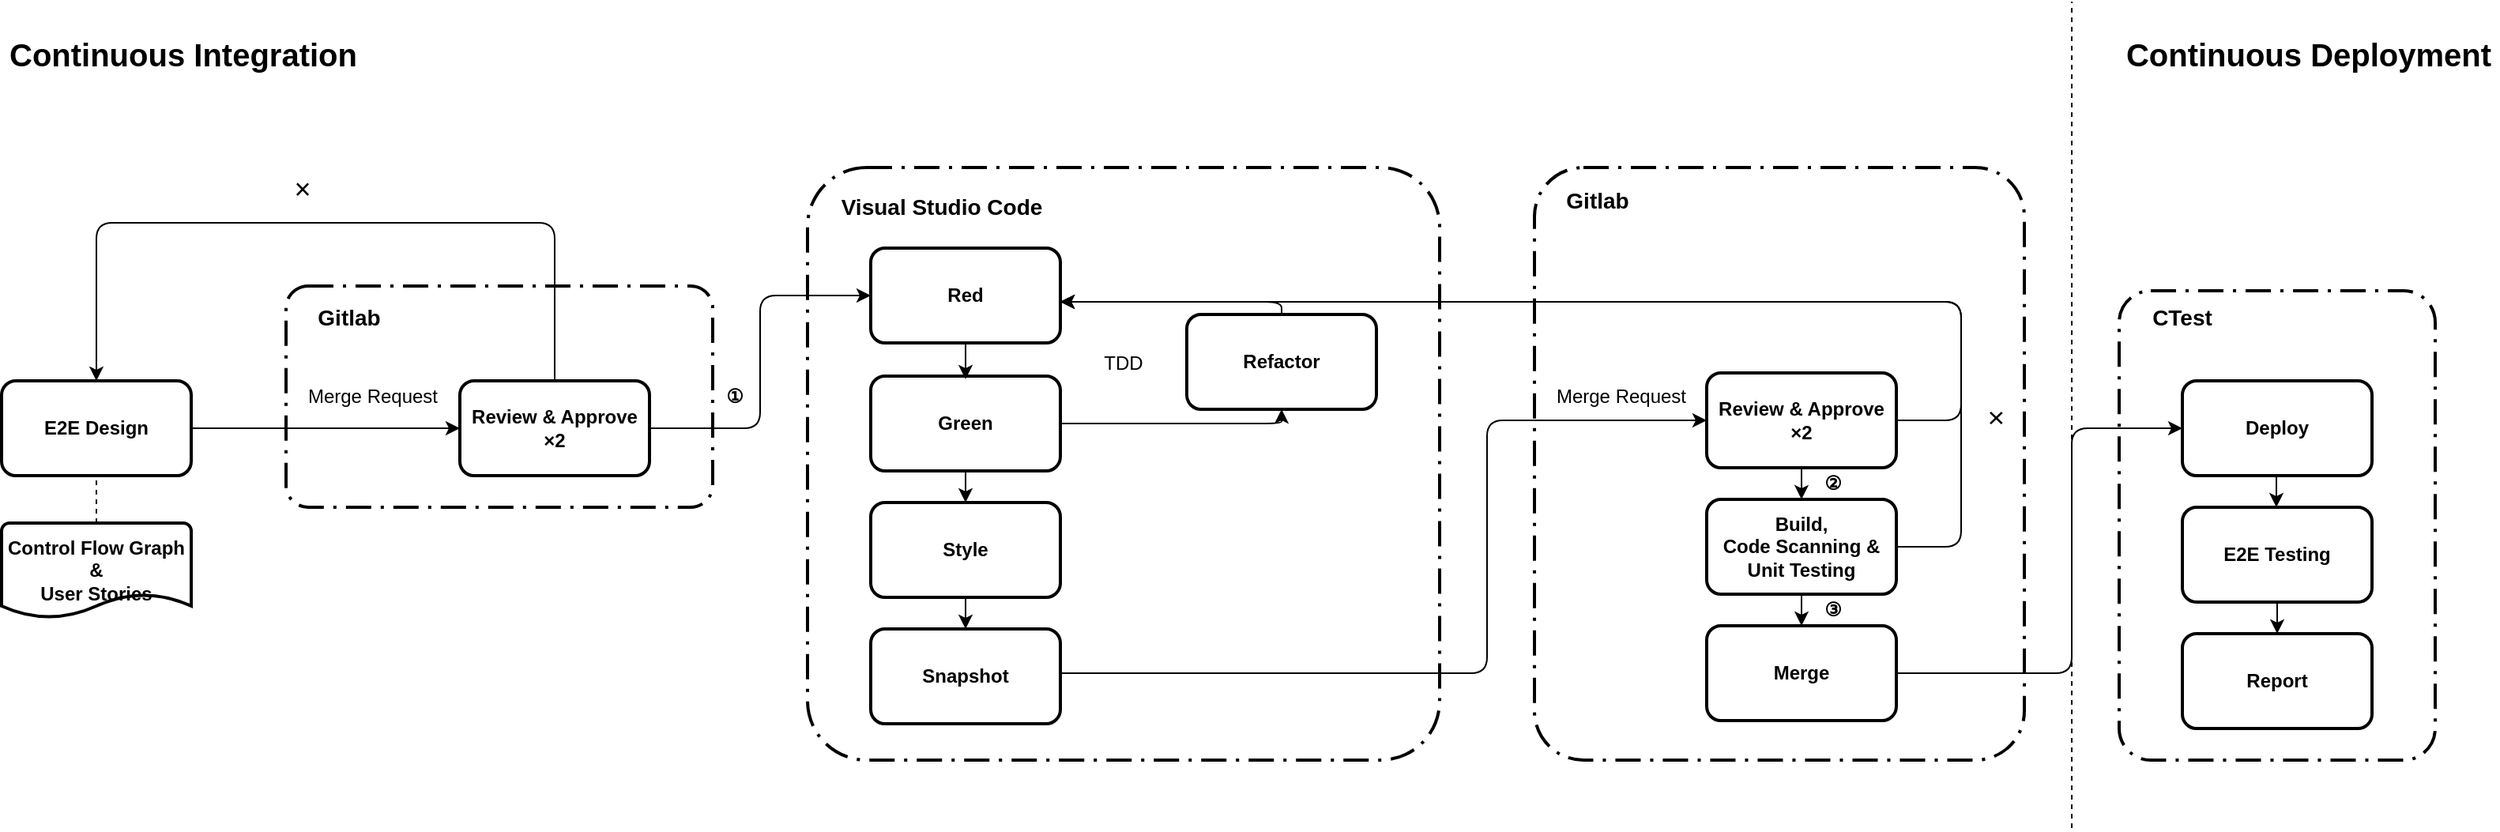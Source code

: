 <mxfile version="14.4.4" type="github" pages="5">
  <diagram name="第 1 页" id="Mjh7Zq4Q9NWrpGFFPOIU">
    <mxGraphModel dx="2066" dy="1062" grid="1" gridSize="10" guides="1" tooltips="1" connect="1" arrows="1" fold="1" page="1" pageScale="1" pageWidth="413" pageHeight="291" math="0" shadow="0">
      <root>
        <mxCell id="0" />
        <mxCell id="1" parent="0" />
        <mxCell id="wL68jLW9mCfYWidtdzE7-35" value="" style="rounded=1;arcSize=10;dashed=1;strokeColor=#000000;fillColor=none;gradientColor=none;dashPattern=8 3 1 3;strokeWidth=2;sketch=0;" parent="1" vertex="1">
          <mxGeometry x="550" y="275" width="400" height="375" as="geometry" />
        </mxCell>
        <mxCell id="wL68jLW9mCfYWidtdzE7-59" value="" style="rounded=1;arcSize=10;dashed=1;strokeColor=#000000;fillColor=none;gradientColor=none;dashPattern=8 3 1 3;strokeWidth=2;sketch=0;" parent="1" vertex="1">
          <mxGeometry x="1380" y="353" width="200" height="297" as="geometry" />
        </mxCell>
        <mxCell id="wL68jLW9mCfYWidtdzE7-33" value="" style="rounded=1;arcSize=10;dashed=1;strokeColor=#000000;fillColor=none;gradientColor=none;dashPattern=8 3 1 3;strokeWidth=2;sketch=0;" parent="1" vertex="1">
          <mxGeometry x="220" y="350" width="270" height="140" as="geometry" />
        </mxCell>
        <mxCell id="wL68jLW9mCfYWidtdzE7-45" value="" style="rounded=1;arcSize=10;dashed=1;strokeColor=#000000;fillColor=none;gradientColor=none;dashPattern=8 3 1 3;strokeWidth=2;sketch=0;" parent="1" vertex="1">
          <mxGeometry x="1010" y="275" width="310" height="375" as="geometry" />
        </mxCell>
        <mxCell id="7sA82I2yNGj9qkQ9EEGA-17" value="" style="edgeStyle=elbowEdgeStyle;elbow=vertical;endArrow=classic;html=1;exitX=0.5;exitY=0;exitDx=0;exitDy=0;entryX=0.5;entryY=0;entryDx=0;entryDy=0;" parent="1" source="wL68jLW9mCfYWidtdzE7-2" target="7sA82I2yNGj9qkQ9EEGA-32" edge="1">
          <mxGeometry width="50" height="50" relative="1" as="geometry">
            <mxPoint x="550" y="410" as="sourcePoint" />
            <mxPoint x="180" y="410" as="targetPoint" />
            <Array as="points">
              <mxPoint x="250" y="310" />
            </Array>
          </mxGeometry>
        </mxCell>
        <mxCell id="7sA82I2yNGj9qkQ9EEGA-32" value="&lt;b&gt;E2E Design&lt;/b&gt;" style="rounded=1;whiteSpace=wrap;html=1;sketch=0;strokeWidth=2;fillColor=none;" parent="1" vertex="1">
          <mxGeometry x="40" y="410" width="120" height="60" as="geometry" />
        </mxCell>
        <mxCell id="wL68jLW9mCfYWidtdzE7-2" value="&lt;b&gt;Review &amp;amp; Approve&lt;br&gt;&lt;/b&gt;&lt;font style=&quot;font-size: 12px&quot;&gt;&lt;b&gt;×2&lt;/b&gt;&lt;/font&gt;&lt;b&gt;&lt;br&gt;&lt;/b&gt;" style="rounded=1;whiteSpace=wrap;html=1;sketch=0;strokeWidth=2;fillColor=none;" parent="1" vertex="1">
          <mxGeometry x="330" y="410" width="120" height="60" as="geometry" />
        </mxCell>
        <mxCell id="wL68jLW9mCfYWidtdzE7-3" value="Merge Request" style="text;html=1;strokeColor=none;fillColor=none;align=center;verticalAlign=middle;whiteSpace=wrap;rounded=0;sketch=0;" parent="1" vertex="1">
          <mxGeometry x="230" y="410" width="90" height="20" as="geometry" />
        </mxCell>
        <mxCell id="wL68jLW9mCfYWidtdzE7-11" value="&lt;font style=&quot;font-size: 18px&quot;&gt;×&lt;/font&gt;" style="text;html=1;align=center;verticalAlign=middle;resizable=0;points=[];autosize=1;" parent="1" vertex="1">
          <mxGeometry x="215" y="279" width="30" height="20" as="geometry" />
        </mxCell>
        <mxCell id="wL68jLW9mCfYWidtdzE7-12" value="&lt;b&gt;Green&lt;/b&gt;" style="rounded=1;whiteSpace=wrap;html=1;sketch=0;strokeWidth=2;fillColor=none;" parent="1" vertex="1">
          <mxGeometry x="590" y="407" width="120" height="60" as="geometry" />
        </mxCell>
        <mxCell id="wL68jLW9mCfYWidtdzE7-13" value="&lt;b&gt;Refactor&lt;/b&gt;" style="rounded=1;whiteSpace=wrap;html=1;sketch=0;strokeWidth=2;fillColor=none;" parent="1" vertex="1">
          <mxGeometry x="790" y="368" width="120" height="60" as="geometry" />
        </mxCell>
        <mxCell id="wL68jLW9mCfYWidtdzE7-16" value="&lt;b&gt;Red&lt;/b&gt;" style="rounded=1;whiteSpace=wrap;html=1;sketch=0;strokeWidth=2;fillColor=none;" parent="1" vertex="1">
          <mxGeometry x="590" y="326" width="120" height="60" as="geometry" />
        </mxCell>
        <mxCell id="wL68jLW9mCfYWidtdzE7-18" value="" style="edgeStyle=segmentEdgeStyle;endArrow=classic;html=1;" parent="1" edge="1">
          <mxGeometry width="50" height="50" relative="1" as="geometry">
            <mxPoint x="650" y="385" as="sourcePoint" />
            <mxPoint x="650" y="409" as="targetPoint" />
            <Array as="points">
              <mxPoint x="650" y="399" />
              <mxPoint x="650" y="399" />
            </Array>
          </mxGeometry>
        </mxCell>
        <mxCell id="wL68jLW9mCfYWidtdzE7-25" value="&lt;b&gt;Build,&lt;br&gt;Code Scanning &amp;amp; Unit Testing&lt;br&gt;&lt;/b&gt;" style="rounded=1;whiteSpace=wrap;html=1;sketch=0;strokeWidth=2;fillColor=none;" parent="1" vertex="1">
          <mxGeometry x="1119" y="485" width="120" height="60" as="geometry" />
        </mxCell>
        <mxCell id="wL68jLW9mCfYWidtdzE7-29" value="Merge Request" style="text;html=1;strokeColor=none;fillColor=none;align=center;verticalAlign=middle;whiteSpace=wrap;rounded=0;sketch=0;" parent="1" vertex="1">
          <mxGeometry x="1020" y="410" width="90" height="20" as="geometry" />
        </mxCell>
        <mxCell id="wL68jLW9mCfYWidtdzE7-34" value="&lt;b&gt;&lt;font style=&quot;font-size: 14px&quot;&gt;Gitlab&lt;/font&gt;&lt;/b&gt;" style="text;html=1;strokeColor=none;fillColor=none;align=center;verticalAlign=middle;whiteSpace=wrap;rounded=0;sketch=0;" parent="1" vertex="1">
          <mxGeometry x="240" y="360" width="40" height="20" as="geometry" />
        </mxCell>
        <mxCell id="wL68jLW9mCfYWidtdzE7-36" value="&lt;b&gt;&lt;font style=&quot;font-size: 14px&quot;&gt;Visual Studio Code&lt;/font&gt;&lt;/b&gt;" style="text;html=1;strokeColor=none;fillColor=none;align=center;verticalAlign=middle;whiteSpace=wrap;rounded=0;sketch=0;" parent="1" vertex="1">
          <mxGeometry x="570" y="290" width="130" height="20" as="geometry" />
        </mxCell>
        <mxCell id="wL68jLW9mCfYWidtdzE7-37" value="TDD" style="text;html=1;strokeColor=none;fillColor=none;align=center;verticalAlign=middle;whiteSpace=wrap;rounded=0;sketch=0;" parent="1" vertex="1">
          <mxGeometry x="730" y="389" width="40" height="20" as="geometry" />
        </mxCell>
        <mxCell id="wL68jLW9mCfYWidtdzE7-40" value="&lt;b&gt;Review &amp;amp; Approve&lt;br&gt;&lt;/b&gt;&lt;b&gt;×2&lt;/b&gt;&lt;b&gt;&lt;br&gt;&lt;/b&gt;" style="rounded=1;whiteSpace=wrap;html=1;sketch=0;strokeWidth=2;fillColor=none;" parent="1" vertex="1">
          <mxGeometry x="1119" y="405" width="120" height="60" as="geometry" />
        </mxCell>
        <mxCell id="wL68jLW9mCfYWidtdzE7-41" value="&lt;b&gt;Merge&lt;/b&gt;" style="rounded=1;whiteSpace=wrap;html=1;sketch=0;strokeWidth=2;fillColor=none;" parent="1" vertex="1">
          <mxGeometry x="1119" y="565" width="120" height="60" as="geometry" />
        </mxCell>
        <mxCell id="wL68jLW9mCfYWidtdzE7-42" value="" style="endArrow=classic;html=1;exitX=0.5;exitY=1;exitDx=0;exitDy=0;" parent="1" source="wL68jLW9mCfYWidtdzE7-40" target="wL68jLW9mCfYWidtdzE7-25" edge="1">
          <mxGeometry width="50" height="50" relative="1" as="geometry">
            <mxPoint x="1389" y="305" as="sourcePoint" />
            <mxPoint x="1439" y="255" as="targetPoint" />
          </mxGeometry>
        </mxCell>
        <mxCell id="wL68jLW9mCfYWidtdzE7-44" value="" style="endArrow=classic;html=1;exitX=0.5;exitY=1;exitDx=0;exitDy=0;" parent="1" source="wL68jLW9mCfYWidtdzE7-25" target="wL68jLW9mCfYWidtdzE7-41" edge="1">
          <mxGeometry width="50" height="50" relative="1" as="geometry">
            <mxPoint x="1509" y="315" as="sourcePoint" />
            <mxPoint x="1559" y="265" as="targetPoint" />
          </mxGeometry>
        </mxCell>
        <mxCell id="wL68jLW9mCfYWidtdzE7-46" value="" style="endArrow=classic;html=1;exitX=1;exitY=0.5;exitDx=0;exitDy=0;entryX=0;entryY=0.5;entryDx=0;entryDy=0;" parent="1" source="7sA82I2yNGj9qkQ9EEGA-32" target="wL68jLW9mCfYWidtdzE7-2" edge="1">
          <mxGeometry width="50" height="50" relative="1" as="geometry">
            <mxPoint x="160" y="440" as="sourcePoint" />
            <mxPoint x="355" y="440" as="targetPoint" />
          </mxGeometry>
        </mxCell>
        <mxCell id="wL68jLW9mCfYWidtdzE7-51" value="&lt;font style=&quot;font-size: 18px&quot;&gt;×&lt;/font&gt;" style="text;html=1;align=center;verticalAlign=middle;resizable=0;points=[];autosize=1;rotation=90;" parent="1" vertex="1">
          <mxGeometry x="1287" y="423" width="30" height="20" as="geometry" />
        </mxCell>
        <mxCell id="wL68jLW9mCfYWidtdzE7-52" value="&lt;b&gt;&lt;font style=&quot;font-size: 14px&quot;&gt;Gitlab&lt;/font&gt;&lt;/b&gt;" style="text;html=1;strokeColor=none;fillColor=none;align=center;verticalAlign=middle;whiteSpace=wrap;rounded=0;sketch=0;" parent="1" vertex="1">
          <mxGeometry x="1030" y="286" width="40" height="20" as="geometry" />
        </mxCell>
        <mxCell id="wL68jLW9mCfYWidtdzE7-53" value="&lt;b&gt;E2E Testing&lt;/b&gt;" style="rounded=1;whiteSpace=wrap;html=1;sketch=0;strokeWidth=2;fillColor=none;" parent="1" vertex="1">
          <mxGeometry x="1420" y="490" width="120" height="60" as="geometry" />
        </mxCell>
        <mxCell id="wL68jLW9mCfYWidtdzE7-54" value="&lt;b&gt;Deploy&lt;/b&gt;" style="rounded=1;whiteSpace=wrap;html=1;sketch=0;strokeWidth=2;fillColor=none;" parent="1" vertex="1">
          <mxGeometry x="1420" y="410" width="120" height="60" as="geometry" />
        </mxCell>
        <mxCell id="wL68jLW9mCfYWidtdzE7-55" value="&lt;b&gt;&lt;font style=&quot;font-size: 12px&quot;&gt;②&lt;/font&gt;&lt;/b&gt;" style="text;html=1;strokeColor=none;fillColor=none;align=center;verticalAlign=middle;whiteSpace=wrap;rounded=0;sketch=0;" parent="1" vertex="1">
          <mxGeometry x="1179" y="465" width="40" height="20" as="geometry" />
        </mxCell>
        <mxCell id="wL68jLW9mCfYWidtdzE7-56" value="&lt;b&gt;&lt;font style=&quot;font-size: 12px&quot;&gt;③&lt;/font&gt;&lt;/b&gt;" style="text;html=1;strokeColor=none;fillColor=none;align=center;verticalAlign=middle;whiteSpace=wrap;rounded=0;sketch=0;" parent="1" vertex="1">
          <mxGeometry x="1179" y="545" width="40" height="20" as="geometry" />
        </mxCell>
        <mxCell id="wL68jLW9mCfYWidtdzE7-60" value="&lt;b&gt;&lt;font style=&quot;font-size: 14px&quot;&gt;CTest&lt;/font&gt;&lt;/b&gt;" style="text;html=1;strokeColor=none;fillColor=none;align=center;verticalAlign=middle;whiteSpace=wrap;rounded=0;sketch=0;" parent="1" vertex="1">
          <mxGeometry x="1400" y="360" width="40" height="20" as="geometry" />
        </mxCell>
        <mxCell id="wL68jLW9mCfYWidtdzE7-63" value="&lt;font style=&quot;font-size: 20px&quot;&gt;&lt;b&gt;Continuous Integration&lt;/b&gt;&lt;/font&gt;" style="text;html=1;strokeColor=none;fillColor=none;align=center;verticalAlign=middle;whiteSpace=wrap;rounded=0;sketch=0;" parent="1" vertex="1">
          <mxGeometry x="40" y="193" width="230" height="20" as="geometry" />
        </mxCell>
        <mxCell id="wL68jLW9mCfYWidtdzE7-64" value="&lt;font style=&quot;font-size: 20px&quot;&gt;&lt;b&gt;Continuous Deployment&lt;/b&gt;&lt;/font&gt;" style="text;html=1;strokeColor=none;fillColor=none;align=center;verticalAlign=middle;whiteSpace=wrap;rounded=0;sketch=0;" parent="1" vertex="1">
          <mxGeometry x="1380" y="193" width="240" height="20" as="geometry" />
        </mxCell>
        <mxCell id="wL68jLW9mCfYWidtdzE7-65" value="" style="endArrow=classic;html=1;" parent="1" edge="1">
          <mxGeometry width="50" height="50" relative="1" as="geometry">
            <mxPoint x="1479.5" y="470" as="sourcePoint" />
            <mxPoint x="1479.5" y="490" as="targetPoint" />
            <Array as="points" />
          </mxGeometry>
        </mxCell>
        <mxCell id="wL68jLW9mCfYWidtdzE7-66" value="" style="edgeStyle=elbowEdgeStyle;elbow=horizontal;endArrow=classic;html=1;exitX=1;exitY=0.5;exitDx=0;exitDy=0;entryX=0;entryY=0.5;entryDx=0;entryDy=0;" parent="1" source="wL68jLW9mCfYWidtdzE7-2" target="wL68jLW9mCfYWidtdzE7-16" edge="1">
          <mxGeometry width="50" height="50" relative="1" as="geometry">
            <mxPoint x="500" y="470" as="sourcePoint" />
            <mxPoint x="550" y="420" as="targetPoint" />
          </mxGeometry>
        </mxCell>
        <mxCell id="wL68jLW9mCfYWidtdzE7-67" value="&lt;b&gt;&lt;font style=&quot;font-size: 12px&quot;&gt;①&lt;/font&gt;&lt;/b&gt;" style="text;html=1;strokeColor=none;fillColor=none;align=center;verticalAlign=middle;whiteSpace=wrap;rounded=0;sketch=0;" parent="1" vertex="1">
          <mxGeometry x="484" y="410" width="40" height="20" as="geometry" />
        </mxCell>
        <mxCell id="wL68jLW9mCfYWidtdzE7-73" value="" style="edgeStyle=segmentEdgeStyle;endArrow=classic;html=1;entryX=0.5;entryY=1;entryDx=0;entryDy=0;exitX=1;exitY=0.5;exitDx=0;exitDy=0;" parent="1" source="wL68jLW9mCfYWidtdzE7-12" target="wL68jLW9mCfYWidtdzE7-13" edge="1">
          <mxGeometry width="50" height="50" relative="1" as="geometry">
            <mxPoint x="820" y="580" as="sourcePoint" />
            <mxPoint x="870" y="530" as="targetPoint" />
          </mxGeometry>
        </mxCell>
        <mxCell id="wL68jLW9mCfYWidtdzE7-74" value="&lt;b&gt;Style&lt;/b&gt;" style="rounded=1;whiteSpace=wrap;html=1;sketch=0;strokeWidth=2;fillColor=none;" parent="1" vertex="1">
          <mxGeometry x="590" y="487" width="120" height="60" as="geometry" />
        </mxCell>
        <mxCell id="wL68jLW9mCfYWidtdzE7-76" value="&lt;b&gt;Snapshot&lt;/b&gt;" style="rounded=1;whiteSpace=wrap;html=1;sketch=0;strokeWidth=2;fillColor=none;" parent="1" vertex="1">
          <mxGeometry x="590" y="567" width="120" height="60" as="geometry" />
        </mxCell>
        <mxCell id="wL68jLW9mCfYWidtdzE7-82" value="" style="edgeStyle=segmentEdgeStyle;endArrow=classic;html=1;" parent="1" edge="1">
          <mxGeometry width="50" height="50" relative="1" as="geometry">
            <mxPoint x="650" y="467" as="sourcePoint" />
            <mxPoint x="650" y="487" as="targetPoint" />
            <Array as="points">
              <mxPoint x="650" y="487" />
            </Array>
          </mxGeometry>
        </mxCell>
        <mxCell id="wL68jLW9mCfYWidtdzE7-84" value="" style="edgeStyle=segmentEdgeStyle;endArrow=classic;html=1;exitX=0.5;exitY=1;exitDx=0;exitDy=0;" parent="1" source="wL68jLW9mCfYWidtdzE7-74" edge="1">
          <mxGeometry width="50" height="50" relative="1" as="geometry">
            <mxPoint x="660" y="547" as="sourcePoint" />
            <mxPoint x="650" y="567" as="targetPoint" />
            <Array as="points">
              <mxPoint x="650" y="567" />
            </Array>
          </mxGeometry>
        </mxCell>
        <mxCell id="wL68jLW9mCfYWidtdzE7-85" value="" style="edgeStyle=elbowEdgeStyle;elbow=horizontal;endArrow=classic;html=1;" parent="1" target="wL68jLW9mCfYWidtdzE7-40" edge="1">
          <mxGeometry width="50" height="50" relative="1" as="geometry">
            <mxPoint x="710" y="595" as="sourcePoint" />
            <mxPoint x="860" y="580" as="targetPoint" />
            <Array as="points">
              <mxPoint x="980" y="520" />
            </Array>
          </mxGeometry>
        </mxCell>
        <mxCell id="wL68jLW9mCfYWidtdzE7-86" value="" style="edgeStyle=elbowEdgeStyle;elbow=horizontal;endArrow=classic;html=1;exitX=1;exitY=0.5;exitDx=0;exitDy=0;" parent="1" source="wL68jLW9mCfYWidtdzE7-40" edge="1">
          <mxGeometry width="50" height="50" relative="1" as="geometry">
            <mxPoint x="1300" y="450" as="sourcePoint" />
            <mxPoint x="710" y="360" as="targetPoint" />
            <Array as="points">
              <mxPoint x="1280" y="420" />
            </Array>
          </mxGeometry>
        </mxCell>
        <mxCell id="wL68jLW9mCfYWidtdzE7-87" value="" style="edgeStyle=elbowEdgeStyle;elbow=horizontal;endArrow=classic;html=1;exitX=1;exitY=0.5;exitDx=0;exitDy=0;" parent="1" source="wL68jLW9mCfYWidtdzE7-25" edge="1">
          <mxGeometry width="50" height="50" relative="1" as="geometry">
            <mxPoint x="1250" y="450" as="sourcePoint" />
            <mxPoint x="710" y="360" as="targetPoint" />
            <Array as="points">
              <mxPoint x="1280" y="440" />
            </Array>
          </mxGeometry>
        </mxCell>
        <mxCell id="wL68jLW9mCfYWidtdzE7-88" value="" style="edgeStyle=elbowEdgeStyle;elbow=horizontal;endArrow=classic;html=1;exitX=1;exitY=0.5;exitDx=0;exitDy=0;entryX=0;entryY=0.5;entryDx=0;entryDy=0;" parent="1" source="wL68jLW9mCfYWidtdzE7-41" target="wL68jLW9mCfYWidtdzE7-54" edge="1">
          <mxGeometry width="50" height="50" relative="1" as="geometry">
            <mxPoint x="1290" y="620" as="sourcePoint" />
            <mxPoint x="1340" y="570" as="targetPoint" />
            <Array as="points">
              <mxPoint x="1350" y="520" />
            </Array>
          </mxGeometry>
        </mxCell>
        <mxCell id="wL68jLW9mCfYWidtdzE7-89" value="&lt;b&gt;Report&lt;/b&gt;" style="rounded=1;whiteSpace=wrap;html=1;sketch=0;strokeWidth=2;fillColor=none;" parent="1" vertex="1">
          <mxGeometry x="1420" y="570" width="120" height="60" as="geometry" />
        </mxCell>
        <mxCell id="wL68jLW9mCfYWidtdzE7-90" value="" style="endArrow=classic;html=1;exitX=0.5;exitY=1;exitDx=0;exitDy=0;" parent="1" source="wL68jLW9mCfYWidtdzE7-53" target="wL68jLW9mCfYWidtdzE7-89" edge="1">
          <mxGeometry width="50" height="50" relative="1" as="geometry">
            <mxPoint x="1489.5" y="480" as="sourcePoint" />
            <mxPoint x="1489.5" y="500" as="targetPoint" />
            <Array as="points" />
          </mxGeometry>
        </mxCell>
        <mxCell id="wL68jLW9mCfYWidtdzE7-91" value="" style="endArrow=none;dashed=1;html=1;" parent="1" edge="1">
          <mxGeometry width="50" height="50" relative="1" as="geometry">
            <mxPoint x="1350" y="693" as="sourcePoint" />
            <mxPoint x="1350" y="170" as="targetPoint" />
          </mxGeometry>
        </mxCell>
        <mxCell id="wL68jLW9mCfYWidtdzE7-97" value="" style="edgeStyle=segmentEdgeStyle;endArrow=classic;html=1;entryX=1;entryY=0.5;entryDx=0;entryDy=0;exitX=0.5;exitY=0;exitDx=0;exitDy=0;" parent="1" source="wL68jLW9mCfYWidtdzE7-13" edge="1">
          <mxGeometry width="50" height="50" relative="1" as="geometry">
            <mxPoint x="850" y="365" as="sourcePoint" />
            <mxPoint x="710" y="360" as="targetPoint" />
            <Array as="points">
              <mxPoint x="850" y="360" />
            </Array>
          </mxGeometry>
        </mxCell>
        <mxCell id="feBZo_a4GNZDvNxQ1sP--1" value="&lt;b&gt;Control Flow Graph &amp;amp;&lt;br&gt;User Stories&lt;/b&gt;" style="strokeWidth=2;html=1;shape=mxgraph.flowchart.document2;whiteSpace=wrap;size=0.25;" parent="1" vertex="1">
          <mxGeometry x="40" y="500" width="120" height="60" as="geometry" />
        </mxCell>
        <mxCell id="feBZo_a4GNZDvNxQ1sP--2" value="" style="endArrow=none;dashed=1;html=1;entryX=0.5;entryY=1;entryDx=0;entryDy=0;" parent="1" source="feBZo_a4GNZDvNxQ1sP--1" target="7sA82I2yNGj9qkQ9EEGA-32" edge="1">
          <mxGeometry width="50" height="50" relative="1" as="geometry">
            <mxPoint x="300" y="650" as="sourcePoint" />
            <mxPoint x="350" y="600" as="targetPoint" />
          </mxGeometry>
        </mxCell>
      </root>
    </mxGraphModel>
  </diagram>
  <diagram name="第 2 页" id="-zc6v7fmUTJ1vVVgY43O">
    <mxGraphModel dx="2066" dy="1062" grid="1" gridSize="10" guides="1" tooltips="1" connect="1" arrows="1" fold="1" page="1" pageScale="1" pageWidth="1654" pageHeight="1169" math="0" shadow="0">
      <root>
        <mxCell id="I9quofNEpU8VXG3aymKs-0" />
        <mxCell id="I9quofNEpU8VXG3aymKs-1" parent="I9quofNEpU8VXG3aymKs-0" />
        <mxCell id="I9quofNEpU8VXG3aymKs-272" value="" style="shape=table;html=1;whiteSpace=wrap;startSize=0;container=1;collapsible=0;childLayout=tableLayout;fillColor=none;" parent="I9quofNEpU8VXG3aymKs-1" vertex="1">
          <mxGeometry x="140" y="132" width="940" height="608" as="geometry" />
        </mxCell>
        <mxCell id="I9quofNEpU8VXG3aymKs-273" value="" style="shape=partialRectangle;html=1;whiteSpace=wrap;collapsible=0;dropTarget=0;pointerEvents=0;fillColor=none;top=0;left=0;bottom=0;right=0;points=[[0,0.5],[1,0.5]];portConstraint=eastwest;" parent="I9quofNEpU8VXG3aymKs-272" vertex="1">
          <mxGeometry width="940" height="28" as="geometry" />
        </mxCell>
        <mxCell id="I9quofNEpU8VXG3aymKs-274" value="" style="shape=partialRectangle;html=1;whiteSpace=wrap;connectable=0;overflow=hidden;fillColor=none;top=0;left=0;bottom=0;right=0;" parent="I9quofNEpU8VXG3aymKs-273" vertex="1">
          <mxGeometry width="20" height="28" as="geometry" />
        </mxCell>
        <mxCell id="I9quofNEpU8VXG3aymKs-275" value="顺序结构" style="shape=partialRectangle;html=1;whiteSpace=wrap;connectable=0;overflow=hidden;fillColor=none;top=0;left=0;bottom=0;right=0;" parent="I9quofNEpU8VXG3aymKs-273" vertex="1">
          <mxGeometry x="20" width="160" height="28" as="geometry" />
        </mxCell>
        <mxCell id="I9quofNEpU8VXG3aymKs-276" value="分支结构" style="shape=partialRectangle;html=1;whiteSpace=wrap;connectable=0;overflow=hidden;fillColor=none;top=0;left=0;bottom=0;right=0;" parent="I9quofNEpU8VXG3aymKs-273" vertex="1">
          <mxGeometry x="180" width="320" height="28" as="geometry" />
        </mxCell>
        <mxCell id="I9quofNEpU8VXG3aymKs-277" value="当型循环" style="shape=partialRectangle;html=1;whiteSpace=wrap;connectable=0;overflow=hidden;fillColor=none;top=0;left=0;bottom=0;right=0;" parent="I9quofNEpU8VXG3aymKs-273" vertex="1">
          <mxGeometry x="500" width="240" height="28" as="geometry" />
        </mxCell>
        <mxCell id="I9quofNEpU8VXG3aymKs-278" value="直到型循环" style="shape=partialRectangle;html=1;whiteSpace=wrap;connectable=0;overflow=hidden;fillColor=none;top=0;left=0;bottom=0;right=0;" parent="I9quofNEpU8VXG3aymKs-273" vertex="1">
          <mxGeometry x="740" width="200" height="28" as="geometry" />
        </mxCell>
        <mxCell id="I9quofNEpU8VXG3aymKs-279" value="" style="shape=partialRectangle;html=1;whiteSpace=wrap;collapsible=0;dropTarget=0;pointerEvents=0;fillColor=none;top=0;left=0;bottom=0;right=0;points=[[0,0.5],[1,0.5]];portConstraint=eastwest;" parent="I9quofNEpU8VXG3aymKs-272" vertex="1">
          <mxGeometry y="28" width="940" height="250" as="geometry" />
        </mxCell>
        <mxCell id="I9quofNEpU8VXG3aymKs-280" value="控制流图" style="shape=partialRectangle;html=1;whiteSpace=wrap;connectable=0;overflow=hidden;fillColor=none;top=0;left=0;bottom=0;right=0;" parent="I9quofNEpU8VXG3aymKs-279" vertex="1">
          <mxGeometry width="20" height="250" as="geometry" />
        </mxCell>
        <mxCell id="I9quofNEpU8VXG3aymKs-281" value="" style="shape=partialRectangle;html=1;whiteSpace=wrap;connectable=0;overflow=hidden;fillColor=none;top=0;left=0;bottom=0;right=0;" parent="I9quofNEpU8VXG3aymKs-279" vertex="1">
          <mxGeometry x="20" width="160" height="250" as="geometry" />
        </mxCell>
        <mxCell id="I9quofNEpU8VXG3aymKs-282" value="" style="shape=partialRectangle;html=1;whiteSpace=wrap;connectable=0;overflow=hidden;fillColor=none;top=0;left=0;bottom=0;right=0;" parent="I9quofNEpU8VXG3aymKs-279" vertex="1">
          <mxGeometry x="180" width="320" height="250" as="geometry" />
        </mxCell>
        <mxCell id="I9quofNEpU8VXG3aymKs-283" value="" style="shape=partialRectangle;html=1;whiteSpace=wrap;connectable=0;overflow=hidden;fillColor=none;top=0;left=0;bottom=0;right=0;" parent="I9quofNEpU8VXG3aymKs-279" vertex="1">
          <mxGeometry x="500" width="240" height="250" as="geometry" />
        </mxCell>
        <mxCell id="I9quofNEpU8VXG3aymKs-284" value="" style="shape=partialRectangle;html=1;whiteSpace=wrap;connectable=0;overflow=hidden;fillColor=none;top=0;left=0;bottom=0;right=0;" parent="I9quofNEpU8VXG3aymKs-279" vertex="1">
          <mxGeometry x="740" width="200" height="250" as="geometry" />
        </mxCell>
        <mxCell id="I9quofNEpU8VXG3aymKs-285" value="" style="shape=partialRectangle;html=1;whiteSpace=wrap;collapsible=0;dropTarget=0;pointerEvents=0;fillColor=none;top=0;left=0;bottom=0;right=0;points=[[0,0.5],[1,0.5]];portConstraint=eastwest;" parent="I9quofNEpU8VXG3aymKs-272" vertex="1">
          <mxGeometry y="278" width="940" height="330" as="geometry" />
        </mxCell>
        <mxCell id="I9quofNEpU8VXG3aymKs-286" value="流程图" style="shape=partialRectangle;html=1;whiteSpace=wrap;connectable=0;overflow=hidden;fillColor=none;top=0;left=0;bottom=0;right=0;" parent="I9quofNEpU8VXG3aymKs-285" vertex="1">
          <mxGeometry width="20" height="330" as="geometry" />
        </mxCell>
        <mxCell id="I9quofNEpU8VXG3aymKs-287" value="" style="shape=partialRectangle;html=1;whiteSpace=wrap;connectable=0;overflow=hidden;fillColor=none;top=0;left=0;bottom=0;right=0;" parent="I9quofNEpU8VXG3aymKs-285" vertex="1">
          <mxGeometry x="20" width="160" height="330" as="geometry" />
        </mxCell>
        <mxCell id="I9quofNEpU8VXG3aymKs-288" value="" style="shape=partialRectangle;html=1;whiteSpace=wrap;connectable=0;overflow=hidden;fillColor=none;top=0;left=0;bottom=0;right=0;" parent="I9quofNEpU8VXG3aymKs-285" vertex="1">
          <mxGeometry x="180" width="320" height="330" as="geometry" />
        </mxCell>
        <mxCell id="I9quofNEpU8VXG3aymKs-289" value="" style="shape=partialRectangle;html=1;whiteSpace=wrap;connectable=0;overflow=hidden;fillColor=none;top=0;left=0;bottom=0;right=0;" parent="I9quofNEpU8VXG3aymKs-285" vertex="1">
          <mxGeometry x="500" width="240" height="330" as="geometry" />
        </mxCell>
        <mxCell id="I9quofNEpU8VXG3aymKs-290" value="" style="shape=partialRectangle;html=1;whiteSpace=wrap;connectable=0;overflow=hidden;fillColor=none;top=0;left=0;bottom=0;right=0;" parent="I9quofNEpU8VXG3aymKs-285" vertex="1">
          <mxGeometry x="740" width="200" height="330" as="geometry" />
        </mxCell>
        <mxCell id="I9quofNEpU8VXG3aymKs-147" value="" style="ellipse;whiteSpace=wrap;html=1;aspect=fixed;strokeWidth=2;" parent="I9quofNEpU8VXG3aymKs-1" vertex="1">
          <mxGeometry x="225" y="220.5" width="30" height="30" as="geometry" />
        </mxCell>
        <mxCell id="I9quofNEpU8VXG3aymKs-148" value="" style="ellipse;whiteSpace=wrap;html=1;aspect=fixed;strokeWidth=2;" parent="I9quofNEpU8VXG3aymKs-1" vertex="1">
          <mxGeometry x="225" y="270.5" width="30" height="30" as="geometry" />
        </mxCell>
        <mxCell id="I9quofNEpU8VXG3aymKs-151" value="" style="endArrow=classic;html=1;exitX=0.5;exitY=1;exitDx=0;exitDy=0;entryX=0.5;entryY=0;entryDx=0;entryDy=0;" parent="I9quofNEpU8VXG3aymKs-1" source="I9quofNEpU8VXG3aymKs-148" edge="1">
          <mxGeometry width="50" height="50" relative="1" as="geometry">
            <mxPoint x="475" y="240.5" as="sourcePoint" />
            <mxPoint x="240" y="320.5" as="targetPoint" />
          </mxGeometry>
        </mxCell>
        <mxCell id="I9quofNEpU8VXG3aymKs-152" value="" style="endArrow=classic;html=1;exitX=0.5;exitY=1;exitDx=0;exitDy=0;" parent="I9quofNEpU8VXG3aymKs-1" source="I9quofNEpU8VXG3aymKs-147" target="I9quofNEpU8VXG3aymKs-148" edge="1">
          <mxGeometry width="50" height="50" relative="1" as="geometry">
            <mxPoint x="266" y="240.5" as="sourcePoint" />
            <mxPoint x="335" y="110.5" as="targetPoint" />
          </mxGeometry>
        </mxCell>
        <mxCell id="I9quofNEpU8VXG3aymKs-153" value="" style="rounded=0;whiteSpace=wrap;html=1;strokeWidth=2;" parent="I9quofNEpU8VXG3aymKs-1" vertex="1">
          <mxGeometry x="200" y="472" width="80" height="30" as="geometry" />
        </mxCell>
        <mxCell id="I9quofNEpU8VXG3aymKs-154" value="" style="rounded=0;whiteSpace=wrap;html=1;strokeWidth=2;" parent="I9quofNEpU8VXG3aymKs-1" vertex="1">
          <mxGeometry x="200" y="522" width="80" height="30" as="geometry" />
        </mxCell>
        <mxCell id="I9quofNEpU8VXG3aymKs-156" value="" style="endArrow=classic;html=1;exitX=0.5;exitY=1;exitDx=0;exitDy=0;entryX=0.5;entryY=0;entryDx=0;entryDy=0;" parent="I9quofNEpU8VXG3aymKs-1" source="I9quofNEpU8VXG3aymKs-153" target="I9quofNEpU8VXG3aymKs-154" edge="1">
          <mxGeometry width="50" height="50" relative="1" as="geometry">
            <mxPoint x="260" y="562" as="sourcePoint" />
            <mxPoint x="241" y="517" as="targetPoint" />
          </mxGeometry>
        </mxCell>
        <mxCell id="I9quofNEpU8VXG3aymKs-157" value="" style="endArrow=classic;html=1;exitX=0.5;exitY=1;exitDx=0;exitDy=0;" parent="I9quofNEpU8VXG3aymKs-1" source="I9quofNEpU8VXG3aymKs-154" edge="1">
          <mxGeometry width="50" height="50" relative="1" as="geometry">
            <mxPoint x="259.5" y="592" as="sourcePoint" />
            <mxPoint x="240" y="572" as="targetPoint" />
          </mxGeometry>
        </mxCell>
        <mxCell id="I9quofNEpU8VXG3aymKs-160" value="" style="ellipse;whiteSpace=wrap;html=1;aspect=fixed;strokeWidth=2;" parent="I9quofNEpU8VXG3aymKs-1" vertex="1">
          <mxGeometry x="465" y="220" width="30" height="30" as="geometry" />
        </mxCell>
        <mxCell id="I9quofNEpU8VXG3aymKs-161" value="" style="ellipse;whiteSpace=wrap;html=1;aspect=fixed;strokeWidth=2;" parent="I9quofNEpU8VXG3aymKs-1" vertex="1">
          <mxGeometry x="384" y="256" width="30" height="30" as="geometry" />
        </mxCell>
        <mxCell id="I9quofNEpU8VXG3aymKs-162" value="" style="ellipse;whiteSpace=wrap;html=1;aspect=fixed;strokeWidth=2;" parent="I9quofNEpU8VXG3aymKs-1" vertex="1">
          <mxGeometry x="545" y="255" width="30" height="30" as="geometry" />
        </mxCell>
        <mxCell id="I9quofNEpU8VXG3aymKs-163" value="" style="ellipse;whiteSpace=wrap;html=1;aspect=fixed;strokeWidth=2;" parent="I9quofNEpU8VXG3aymKs-1" vertex="1">
          <mxGeometry x="465" y="290" width="30" height="30" as="geometry" />
        </mxCell>
        <mxCell id="I9quofNEpU8VXG3aymKs-164" value="" style="rhombus;whiteSpace=wrap;html=1;strokeWidth=2;" parent="I9quofNEpU8VXG3aymKs-1" vertex="1">
          <mxGeometry x="440" y="519.5" width="80" height="30" as="geometry" />
        </mxCell>
        <mxCell id="I9quofNEpU8VXG3aymKs-165" value="" style="rounded=0;whiteSpace=wrap;html=1;strokeWidth=2;" parent="I9quofNEpU8VXG3aymKs-1" vertex="1">
          <mxGeometry x="360" y="560.5" width="80" height="30" as="geometry" />
        </mxCell>
        <mxCell id="I9quofNEpU8VXG3aymKs-166" value="" style="rounded=0;whiteSpace=wrap;html=1;strokeWidth=2;" parent="I9quofNEpU8VXG3aymKs-1" vertex="1">
          <mxGeometry x="520" y="560.5" width="80" height="30" as="geometry" />
        </mxCell>
        <mxCell id="I9quofNEpU8VXG3aymKs-168" value="" style="endArrow=classic;html=1;" parent="I9quofNEpU8VXG3aymKs-1" edge="1">
          <mxGeometry width="50" height="50" relative="1" as="geometry">
            <mxPoint x="480" y="499.5" as="sourcePoint" />
            <mxPoint x="480" y="519.5" as="targetPoint" />
          </mxGeometry>
        </mxCell>
        <mxCell id="I9quofNEpU8VXG3aymKs-169" value="" style="endArrow=classic;html=1;entryX=0.5;entryY=0;entryDx=0;entryDy=0;exitX=0;exitY=0.5;exitDx=0;exitDy=0;" parent="I9quofNEpU8VXG3aymKs-1" source="I9quofNEpU8VXG3aymKs-164" target="I9quofNEpU8VXG3aymKs-165" edge="1">
          <mxGeometry width="50" height="50" relative="1" as="geometry">
            <mxPoint x="420" y="429.5" as="sourcePoint" />
            <mxPoint x="420" y="469.5" as="targetPoint" />
            <Array as="points">
              <mxPoint x="400" y="534.5" />
            </Array>
          </mxGeometry>
        </mxCell>
        <mxCell id="I9quofNEpU8VXG3aymKs-170" value="" style="endArrow=classic;html=1;entryX=0.5;entryY=0;entryDx=0;entryDy=0;exitX=1;exitY=0.5;exitDx=0;exitDy=0;" parent="I9quofNEpU8VXG3aymKs-1" source="I9quofNEpU8VXG3aymKs-164" target="I9quofNEpU8VXG3aymKs-166" edge="1">
          <mxGeometry width="50" height="50" relative="1" as="geometry">
            <mxPoint x="450" y="544.5" as="sourcePoint" />
            <mxPoint x="410" y="569.5" as="targetPoint" />
            <Array as="points">
              <mxPoint x="560" y="534.5" />
            </Array>
          </mxGeometry>
        </mxCell>
        <mxCell id="I9quofNEpU8VXG3aymKs-172" value="" style="edgeStyle=elbowEdgeStyle;elbow=vertical;endArrow=classic;html=1;exitX=0.5;exitY=1;exitDx=0;exitDy=0;" parent="I9quofNEpU8VXG3aymKs-1" source="I9quofNEpU8VXG3aymKs-165" edge="1">
          <mxGeometry width="50" height="50" relative="1" as="geometry">
            <mxPoint x="450" y="419.5" as="sourcePoint" />
            <mxPoint x="480" y="631.5" as="targetPoint" />
          </mxGeometry>
        </mxCell>
        <mxCell id="I9quofNEpU8VXG3aymKs-173" value="" style="edgeStyle=elbowEdgeStyle;elbow=vertical;endArrow=classic;html=1;exitX=0.5;exitY=1;exitDx=0;exitDy=0;" parent="I9quofNEpU8VXG3aymKs-1" source="I9quofNEpU8VXG3aymKs-166" edge="1">
          <mxGeometry width="50" height="50" relative="1" as="geometry">
            <mxPoint x="410" y="599.5" as="sourcePoint" />
            <mxPoint x="480" y="631.5" as="targetPoint" />
          </mxGeometry>
        </mxCell>
        <mxCell id="I9quofNEpU8VXG3aymKs-174" value="" style="endArrow=classic;html=1;" parent="I9quofNEpU8VXG3aymKs-1" edge="1">
          <mxGeometry width="50" height="50" relative="1" as="geometry">
            <mxPoint x="480.5" y="200" as="sourcePoint" />
            <mxPoint x="480.5" y="220" as="targetPoint" />
          </mxGeometry>
        </mxCell>
        <mxCell id="I9quofNEpU8VXG3aymKs-175" value="" style="endArrow=classic;html=1;" parent="I9quofNEpU8VXG3aymKs-1" edge="1">
          <mxGeometry width="50" height="50" relative="1" as="geometry">
            <mxPoint x="479.5" y="320" as="sourcePoint" />
            <mxPoint x="479.5" y="340" as="targetPoint" />
          </mxGeometry>
        </mxCell>
        <mxCell id="I9quofNEpU8VXG3aymKs-176" value="" style="endArrow=classic;html=1;exitX=0;exitY=0.5;exitDx=0;exitDy=0;" parent="I9quofNEpU8VXG3aymKs-1" target="I9quofNEpU8VXG3aymKs-161" edge="1">
          <mxGeometry width="50" height="50" relative="1" as="geometry">
            <mxPoint x="464" y="236" as="sourcePoint" />
            <mxPoint x="430" y="71" as="targetPoint" />
          </mxGeometry>
        </mxCell>
        <mxCell id="I9quofNEpU8VXG3aymKs-178" value="" style="endArrow=classic;html=1;exitX=1;exitY=0.5;exitDx=0;exitDy=0;entryX=0;entryY=0;entryDx=0;entryDy=0;" parent="I9quofNEpU8VXG3aymKs-1" source="I9quofNEpU8VXG3aymKs-160" target="I9quofNEpU8VXG3aymKs-162" edge="1">
          <mxGeometry width="50" height="50" relative="1" as="geometry">
            <mxPoint x="611" y="190" as="sourcePoint" />
            <mxPoint x="661" y="140" as="targetPoint" />
          </mxGeometry>
        </mxCell>
        <mxCell id="I9quofNEpU8VXG3aymKs-179" value="" style="endArrow=classic;html=1;exitX=1;exitY=1;exitDx=0;exitDy=0;entryX=0;entryY=0.5;entryDx=0;entryDy=0;" parent="I9quofNEpU8VXG3aymKs-1" source="I9quofNEpU8VXG3aymKs-161" edge="1">
          <mxGeometry width="50" height="50" relative="1" as="geometry">
            <mxPoint x="340" y="151" as="sourcePoint" />
            <mxPoint x="464" y="306" as="targetPoint" />
          </mxGeometry>
        </mxCell>
        <mxCell id="I9quofNEpU8VXG3aymKs-180" value="" style="rhombus;whiteSpace=wrap;html=1;strokeWidth=2;" parent="I9quofNEpU8VXG3aymKs-1" vertex="1">
          <mxGeometry x="720" y="470" width="80" height="30" as="geometry" />
        </mxCell>
        <mxCell id="I9quofNEpU8VXG3aymKs-181" value="" style="rounded=0;whiteSpace=wrap;html=1;strokeWidth=2;" parent="I9quofNEpU8VXG3aymKs-1" vertex="1">
          <mxGeometry x="720" y="520" width="80" height="30" as="geometry" />
        </mxCell>
        <mxCell id="I9quofNEpU8VXG3aymKs-183" value="" style="endArrow=classic;html=1;" parent="I9quofNEpU8VXG3aymKs-1" target="I9quofNEpU8VXG3aymKs-180" edge="1">
          <mxGeometry width="50" height="50" relative="1" as="geometry">
            <mxPoint x="760" y="450" as="sourcePoint" />
            <mxPoint x="760" y="470" as="targetPoint" />
          </mxGeometry>
        </mxCell>
        <mxCell id="I9quofNEpU8VXG3aymKs-193" value="" style="endArrow=classic;html=1;exitX=0;exitY=1;exitDx=0;exitDy=0;" parent="I9quofNEpU8VXG3aymKs-1" source="I9quofNEpU8VXG3aymKs-162" edge="1">
          <mxGeometry width="50" height="50" relative="1" as="geometry">
            <mxPoint x="651" y="150" as="sourcePoint" />
            <mxPoint x="495" y="305" as="targetPoint" />
          </mxGeometry>
        </mxCell>
        <mxCell id="I9quofNEpU8VXG3aymKs-195" value="" style="endArrow=classic;html=1;" parent="I9quofNEpU8VXG3aymKs-1" edge="1">
          <mxGeometry width="50" height="50" relative="1" as="geometry">
            <mxPoint x="759.5" y="500" as="sourcePoint" />
            <mxPoint x="759.5" y="520" as="targetPoint" />
          </mxGeometry>
        </mxCell>
        <mxCell id="I9quofNEpU8VXG3aymKs-205" value="" style="ellipse;whiteSpace=wrap;html=1;aspect=fixed;strokeWidth=2;" parent="I9quofNEpU8VXG3aymKs-1" vertex="1">
          <mxGeometry x="745" y="220" width="30" height="30" as="geometry" />
        </mxCell>
        <mxCell id="I9quofNEpU8VXG3aymKs-206" value="" style="ellipse;whiteSpace=wrap;html=1;aspect=fixed;strokeWidth=2;" parent="I9quofNEpU8VXG3aymKs-1" vertex="1">
          <mxGeometry x="745" y="270" width="30" height="30" as="geometry" />
        </mxCell>
        <mxCell id="I9quofNEpU8VXG3aymKs-207" value="" style="ellipse;whiteSpace=wrap;html=1;aspect=fixed;strokeWidth=2;" parent="I9quofNEpU8VXG3aymKs-1" vertex="1">
          <mxGeometry x="745" y="320" width="30" height="30" as="geometry" />
        </mxCell>
        <mxCell id="I9quofNEpU8VXG3aymKs-212" value="" style="edgeStyle=elbowEdgeStyle;elbow=horizontal;endArrow=classic;html=1;exitX=0;exitY=0.5;exitDx=0;exitDy=0;entryX=0;entryY=0.5;entryDx=0;entryDy=0;" parent="I9quofNEpU8VXG3aymKs-1" source="I9quofNEpU8VXG3aymKs-205" target="I9quofNEpU8VXG3aymKs-207" edge="1">
          <mxGeometry width="50" height="50" relative="1" as="geometry">
            <mxPoint x="605" y="290" as="sourcePoint" />
            <mxPoint x="655" y="240" as="targetPoint" />
            <Array as="points">
              <mxPoint x="705" y="285" />
            </Array>
          </mxGeometry>
        </mxCell>
        <mxCell id="I9quofNEpU8VXG3aymKs-213" value="" style="endArrow=classic;html=1;exitX=0.5;exitY=1;exitDx=0;exitDy=0;entryX=0.5;entryY=0;entryDx=0;entryDy=0;" parent="I9quofNEpU8VXG3aymKs-1" edge="1">
          <mxGeometry width="50" height="50" relative="1" as="geometry">
            <mxPoint x="759.5" y="250" as="sourcePoint" />
            <mxPoint x="759.5" y="270" as="targetPoint" />
          </mxGeometry>
        </mxCell>
        <mxCell id="I9quofNEpU8VXG3aymKs-214" value="" style="edgeStyle=elbowEdgeStyle;elbow=horizontal;endArrow=classic;html=1;exitX=1;exitY=0.5;exitDx=0;exitDy=0;" parent="I9quofNEpU8VXG3aymKs-1" source="I9quofNEpU8VXG3aymKs-206" edge="1">
          <mxGeometry width="50" height="50" relative="1" as="geometry">
            <mxPoint x="855" y="180" as="sourcePoint" />
            <mxPoint x="775" y="235" as="targetPoint" />
            <Array as="points">
              <mxPoint x="815" y="270" />
            </Array>
          </mxGeometry>
        </mxCell>
        <mxCell id="I9quofNEpU8VXG3aymKs-215" value="" style="ellipse;whiteSpace=wrap;html=1;aspect=fixed;strokeWidth=2;" parent="I9quofNEpU8VXG3aymKs-1" vertex="1">
          <mxGeometry x="945" y="220.5" width="30" height="30" as="geometry" />
        </mxCell>
        <mxCell id="I9quofNEpU8VXG3aymKs-216" value="" style="ellipse;whiteSpace=wrap;html=1;aspect=fixed;strokeWidth=2;" parent="I9quofNEpU8VXG3aymKs-1" vertex="1">
          <mxGeometry x="945" y="270.5" width="30" height="30" as="geometry" />
        </mxCell>
        <mxCell id="I9quofNEpU8VXG3aymKs-217" value="" style="ellipse;whiteSpace=wrap;html=1;aspect=fixed;strokeWidth=2;" parent="I9quofNEpU8VXG3aymKs-1" vertex="1">
          <mxGeometry x="945" y="320.5" width="30" height="30" as="geometry" />
        </mxCell>
        <mxCell id="I9quofNEpU8VXG3aymKs-219" value="" style="endArrow=classic;html=1;exitX=0.5;exitY=1;exitDx=0;exitDy=0;entryX=0.5;entryY=0;entryDx=0;entryDy=0;" parent="I9quofNEpU8VXG3aymKs-1" edge="1">
          <mxGeometry width="50" height="50" relative="1" as="geometry">
            <mxPoint x="959.5" y="250.5" as="sourcePoint" />
            <mxPoint x="959.5" y="270.5" as="targetPoint" />
          </mxGeometry>
        </mxCell>
        <mxCell id="I9quofNEpU8VXG3aymKs-220" value="" style="edgeStyle=elbowEdgeStyle;elbow=horizontal;endArrow=classic;html=1;exitX=1;exitY=0.5;exitDx=0;exitDy=0;" parent="I9quofNEpU8VXG3aymKs-1" source="I9quofNEpU8VXG3aymKs-216" edge="1">
          <mxGeometry width="50" height="50" relative="1" as="geometry">
            <mxPoint x="1055" y="180.5" as="sourcePoint" />
            <mxPoint x="975" y="235.5" as="targetPoint" />
            <Array as="points">
              <mxPoint x="1015" y="270.5" />
            </Array>
          </mxGeometry>
        </mxCell>
        <mxCell id="I9quofNEpU8VXG3aymKs-221" value="" style="endArrow=classic;html=1;exitX=0.5;exitY=1;exitDx=0;exitDy=0;entryX=0.5;entryY=0;entryDx=0;entryDy=0;" parent="I9quofNEpU8VXG3aymKs-1" edge="1">
          <mxGeometry width="50" height="50" relative="1" as="geometry">
            <mxPoint x="959.5" y="300.5" as="sourcePoint" />
            <mxPoint x="959.5" y="320.5" as="targetPoint" />
          </mxGeometry>
        </mxCell>
        <mxCell id="I9quofNEpU8VXG3aymKs-224" value="" style="endArrow=classic;html=1;" parent="I9quofNEpU8VXG3aymKs-1" edge="1">
          <mxGeometry width="50" height="50" relative="1" as="geometry">
            <mxPoint x="960" y="451.5" as="sourcePoint" />
            <mxPoint x="960" y="491.5" as="targetPoint" />
          </mxGeometry>
        </mxCell>
        <mxCell id="I9quofNEpU8VXG3aymKs-225" value="" style="endArrow=classic;html=1;" parent="I9quofNEpU8VXG3aymKs-1" edge="1">
          <mxGeometry width="50" height="50" relative="1" as="geometry">
            <mxPoint x="959.5" y="521.5" as="sourcePoint" />
            <mxPoint x="959.5" y="541.5" as="targetPoint" />
          </mxGeometry>
        </mxCell>
        <mxCell id="I9quofNEpU8VXG3aymKs-228" value="" style="rounded=0;whiteSpace=wrap;html=1;strokeWidth=2;" parent="I9quofNEpU8VXG3aymKs-1" vertex="1">
          <mxGeometry x="920" y="491.5" width="80" height="30" as="geometry" />
        </mxCell>
        <mxCell id="I9quofNEpU8VXG3aymKs-229" value="" style="rhombus;whiteSpace=wrap;html=1;strokeWidth=2;" parent="I9quofNEpU8VXG3aymKs-1" vertex="1">
          <mxGeometry x="920" y="592" width="80" height="30" as="geometry" />
        </mxCell>
        <mxCell id="I9quofNEpU8VXG3aymKs-230" value="" style="endArrow=classic;html=1;" parent="I9quofNEpU8VXG3aymKs-1" edge="1">
          <mxGeometry width="50" height="50" relative="1" as="geometry">
            <mxPoint x="959.5" y="622" as="sourcePoint" />
            <mxPoint x="959.5" y="642" as="targetPoint" />
          </mxGeometry>
        </mxCell>
        <mxCell id="AuQEcXMW1UDqbLSpXY6g-0" value="" style="endArrow=classic;html=1;exitX=0.5;exitY=1;exitDx=0;exitDy=0;entryX=0.5;entryY=0;entryDx=0;entryDy=0;" parent="I9quofNEpU8VXG3aymKs-1" edge="1">
          <mxGeometry width="50" height="50" relative="1" as="geometry">
            <mxPoint x="239.5" y="200.5" as="sourcePoint" />
            <mxPoint x="239.5" y="220.5" as="targetPoint" />
          </mxGeometry>
        </mxCell>
        <mxCell id="AuQEcXMW1UDqbLSpXY6g-1" value="" style="endArrow=classic;html=1;exitX=0.5;exitY=1;exitDx=0;exitDy=0;" parent="I9quofNEpU8VXG3aymKs-1" edge="1">
          <mxGeometry width="50" height="50" relative="1" as="geometry">
            <mxPoint x="239.5" y="452" as="sourcePoint" />
            <mxPoint x="239.5" y="472" as="targetPoint" />
          </mxGeometry>
        </mxCell>
        <mxCell id="AuQEcXMW1UDqbLSpXY6g-2" value="" style="endArrow=classic;html=1;" parent="I9quofNEpU8VXG3aymKs-1" edge="1">
          <mxGeometry width="50" height="50" relative="1" as="geometry">
            <mxPoint x="480" y="451.5" as="sourcePoint" />
            <mxPoint x="480" y="471.5" as="targetPoint" />
          </mxGeometry>
        </mxCell>
        <mxCell id="AuQEcXMW1UDqbLSpXY6g-3" value="" style="rounded=0;whiteSpace=wrap;html=1;strokeWidth=2;" parent="I9quofNEpU8VXG3aymKs-1" vertex="1">
          <mxGeometry x="439.5" y="471.5" width="80" height="30" as="geometry" />
        </mxCell>
        <mxCell id="AuQEcXMW1UDqbLSpXY6g-4" value="" style="rounded=0;whiteSpace=wrap;html=1;strokeWidth=2;" parent="I9quofNEpU8VXG3aymKs-1" vertex="1">
          <mxGeometry x="439.5" y="631.5" width="80" height="30" as="geometry" />
        </mxCell>
        <mxCell id="AuQEcXMW1UDqbLSpXY6g-5" value="" style="endArrow=classic;html=1;" parent="I9quofNEpU8VXG3aymKs-1" edge="1">
          <mxGeometry width="50" height="50" relative="1" as="geometry">
            <mxPoint x="479" y="661.5" as="sourcePoint" />
            <mxPoint x="479" y="681.5" as="targetPoint" />
          </mxGeometry>
        </mxCell>
        <mxCell id="AuQEcXMW1UDqbLSpXY6g-6" value="" style="endArrow=classic;html=1;" parent="I9quofNEpU8VXG3aymKs-1" edge="1">
          <mxGeometry width="50" height="50" relative="1" as="geometry">
            <mxPoint x="759.5" y="200" as="sourcePoint" />
            <mxPoint x="759.5" y="220" as="targetPoint" />
          </mxGeometry>
        </mxCell>
        <mxCell id="AuQEcXMW1UDqbLSpXY6g-7" value="" style="endArrow=classic;html=1;" parent="I9quofNEpU8VXG3aymKs-1" edge="1">
          <mxGeometry width="50" height="50" relative="1" as="geometry">
            <mxPoint x="759.5" y="350" as="sourcePoint" />
            <mxPoint x="759.5" y="370" as="targetPoint" />
          </mxGeometry>
        </mxCell>
        <mxCell id="AuQEcXMW1UDqbLSpXY6g-8" value="" style="ellipse;whiteSpace=wrap;html=1;aspect=fixed;strokeWidth=2;" parent="I9quofNEpU8VXG3aymKs-1" vertex="1">
          <mxGeometry x="225" y="320.5" width="30" height="30" as="geometry" />
        </mxCell>
        <mxCell id="AuQEcXMW1UDqbLSpXY6g-9" value="" style="endArrow=classic;html=1;exitX=0.5;exitY=1;exitDx=0;exitDy=0;entryX=0.5;entryY=0;entryDx=0;entryDy=0;" parent="I9quofNEpU8VXG3aymKs-1" edge="1">
          <mxGeometry width="50" height="50" relative="1" as="geometry">
            <mxPoint x="239.5" y="350.5" as="sourcePoint" />
            <mxPoint x="239.5" y="370.5" as="targetPoint" />
          </mxGeometry>
        </mxCell>
        <mxCell id="AuQEcXMW1UDqbLSpXY6g-10" value="" style="endArrow=classic;html=1;" parent="I9quofNEpU8VXG3aymKs-1" edge="1">
          <mxGeometry width="50" height="50" relative="1" as="geometry">
            <mxPoint x="959.5" y="200.5" as="sourcePoint" />
            <mxPoint x="959.5" y="220.5" as="targetPoint" />
          </mxGeometry>
        </mxCell>
        <mxCell id="AuQEcXMW1UDqbLSpXY6g-11" value="" style="endArrow=classic;html=1;" parent="I9quofNEpU8VXG3aymKs-1" edge="1">
          <mxGeometry width="50" height="50" relative="1" as="geometry">
            <mxPoint x="959.5" y="349.5" as="sourcePoint" />
            <mxPoint x="959.5" y="369.5" as="targetPoint" />
          </mxGeometry>
        </mxCell>
        <mxCell id="AuQEcXMW1UDqbLSpXY6g-12" value="" style="rounded=0;whiteSpace=wrap;html=1;strokeWidth=2;" parent="I9quofNEpU8VXG3aymKs-1" vertex="1">
          <mxGeometry x="200" y="572" width="80" height="30" as="geometry" />
        </mxCell>
        <mxCell id="AuQEcXMW1UDqbLSpXY6g-13" value="" style="endArrow=classic;html=1;exitX=0.5;exitY=1;exitDx=0;exitDy=0;" parent="I9quofNEpU8VXG3aymKs-1" source="AuQEcXMW1UDqbLSpXY6g-12" edge="1">
          <mxGeometry width="50" height="50" relative="1" as="geometry">
            <mxPoint x="259.5" y="642" as="sourcePoint" />
            <mxPoint x="240" y="622" as="targetPoint" />
          </mxGeometry>
        </mxCell>
        <mxCell id="AuQEcXMW1UDqbLSpXY6g-14" value="" style="rounded=0;whiteSpace=wrap;html=1;strokeWidth=2;" parent="I9quofNEpU8VXG3aymKs-1" vertex="1">
          <mxGeometry x="720" y="570" width="80" height="30" as="geometry" />
        </mxCell>
        <mxCell id="AuQEcXMW1UDqbLSpXY6g-16" value="" style="endArrow=classic;html=1;" parent="I9quofNEpU8VXG3aymKs-1" edge="1">
          <mxGeometry width="50" height="50" relative="1" as="geometry">
            <mxPoint x="759.5" y="550" as="sourcePoint" />
            <mxPoint x="759.5" y="570" as="targetPoint" />
          </mxGeometry>
        </mxCell>
        <mxCell id="AuQEcXMW1UDqbLSpXY6g-18" value="" style="endArrow=none;html=1;" parent="I9quofNEpU8VXG3aymKs-1" target="AuQEcXMW1UDqbLSpXY6g-14" edge="1">
          <mxGeometry width="50" height="50" relative="1" as="geometry">
            <mxPoint x="760" y="620.5" as="sourcePoint" />
            <mxPoint x="800" y="620" as="targetPoint" />
          </mxGeometry>
        </mxCell>
        <mxCell id="AuQEcXMW1UDqbLSpXY6g-20" value="" style="edgeStyle=elbowEdgeStyle;elbow=horizontal;endArrow=classic;html=1;entryX=1;entryY=0.5;entryDx=0;entryDy=0;" parent="I9quofNEpU8VXG3aymKs-1" target="I9quofNEpU8VXG3aymKs-180" edge="1">
          <mxGeometry width="50" height="50" relative="1" as="geometry">
            <mxPoint x="760" y="620.5" as="sourcePoint" />
            <mxPoint x="761" y="570" as="targetPoint" />
            <Array as="points">
              <mxPoint x="840" y="551" />
            </Array>
          </mxGeometry>
        </mxCell>
        <mxCell id="AuQEcXMW1UDqbLSpXY6g-21" value="" style="rounded=0;whiteSpace=wrap;html=1;strokeWidth=2;" parent="I9quofNEpU8VXG3aymKs-1" vertex="1">
          <mxGeometry x="720" y="641" width="80" height="30" as="geometry" />
        </mxCell>
        <mxCell id="AuQEcXMW1UDqbLSpXY6g-22" value="" style="endArrow=classic;html=1;" parent="I9quofNEpU8VXG3aymKs-1" edge="1">
          <mxGeometry width="50" height="50" relative="1" as="geometry">
            <mxPoint x="759.5" y="671" as="sourcePoint" />
            <mxPoint x="760" y="701" as="targetPoint" />
          </mxGeometry>
        </mxCell>
        <mxCell id="AuQEcXMW1UDqbLSpXY6g-23" value="" style="edgeStyle=elbowEdgeStyle;elbow=horizontal;endArrow=classic;html=1;entryX=0;entryY=0.5;entryDx=0;entryDy=0;exitX=0;exitY=0.5;exitDx=0;exitDy=0;" parent="I9quofNEpU8VXG3aymKs-1" source="I9quofNEpU8VXG3aymKs-180" target="AuQEcXMW1UDqbLSpXY6g-21" edge="1">
          <mxGeometry width="50" height="50" relative="1" as="geometry">
            <mxPoint x="770" y="630" as="sourcePoint" />
            <mxPoint x="810" y="495" as="targetPoint" />
            <Array as="points">
              <mxPoint x="680" y="581" />
            </Array>
          </mxGeometry>
        </mxCell>
        <mxCell id="AuQEcXMW1UDqbLSpXY6g-24" value="" style="rounded=0;whiteSpace=wrap;html=1;strokeWidth=2;" parent="I9quofNEpU8VXG3aymKs-1" vertex="1">
          <mxGeometry x="920" y="642.5" width="80" height="30" as="geometry" />
        </mxCell>
        <mxCell id="AuQEcXMW1UDqbLSpXY6g-25" value="" style="rounded=0;whiteSpace=wrap;html=1;strokeWidth=2;" parent="I9quofNEpU8VXG3aymKs-1" vertex="1">
          <mxGeometry x="920" y="541.5" width="80" height="30" as="geometry" />
        </mxCell>
        <mxCell id="AuQEcXMW1UDqbLSpXY6g-26" value="" style="endArrow=classic;html=1;" parent="I9quofNEpU8VXG3aymKs-1" edge="1">
          <mxGeometry width="50" height="50" relative="1" as="geometry">
            <mxPoint x="959.5" y="572" as="sourcePoint" />
            <mxPoint x="959.5" y="592" as="targetPoint" />
          </mxGeometry>
        </mxCell>
        <mxCell id="AuQEcXMW1UDqbLSpXY6g-27" value="" style="endArrow=classic;html=1;" parent="I9quofNEpU8VXG3aymKs-1" edge="1">
          <mxGeometry width="50" height="50" relative="1" as="geometry">
            <mxPoint x="959.5" y="672.5" as="sourcePoint" />
            <mxPoint x="959.5" y="692.5" as="targetPoint" />
          </mxGeometry>
        </mxCell>
        <mxCell id="AuQEcXMW1UDqbLSpXY6g-28" value="" style="edgeStyle=elbowEdgeStyle;elbow=horizontal;endArrow=classic;html=1;exitX=1;exitY=0.5;exitDx=0;exitDy=0;" parent="I9quofNEpU8VXG3aymKs-1" source="I9quofNEpU8VXG3aymKs-229" edge="1">
          <mxGeometry width="50" height="50" relative="1" as="geometry">
            <mxPoint x="1000" y="551.5" as="sourcePoint" />
            <mxPoint x="1000" y="501.5" as="targetPoint" />
            <Array as="points">
              <mxPoint x="1040" y="551.5" />
            </Array>
          </mxGeometry>
        </mxCell>
      </root>
    </mxGraphModel>
  </diagram>
  <diagram id="V_xsnKrp2-q0v5Wg3HIO" name="第 3 页">
    <mxGraphModel dx="2066" dy="1062" grid="1" gridSize="10" guides="1" tooltips="1" connect="1" arrows="1" fold="1" page="1" pageScale="1" pageWidth="1654" pageHeight="1169" math="0" shadow="0">
      <root>
        <mxCell id="FUoQmeMQhetoi9kWJV9K-0" />
        <mxCell id="FUoQmeMQhetoi9kWJV9K-1" parent="FUoQmeMQhetoi9kWJV9K-0" />
        <mxCell id="FUoQmeMQhetoi9kWJV9K-2" value="Arrange" style="rounded=0;whiteSpace=wrap;html=1;" vertex="1" parent="FUoQmeMQhetoi9kWJV9K-1">
          <mxGeometry x="160" y="280" width="120" height="60" as="geometry" />
        </mxCell>
        <mxCell id="FUoQmeMQhetoi9kWJV9K-3" value="Act" style="rounded=0;whiteSpace=wrap;html=1;" vertex="1" parent="FUoQmeMQhetoi9kWJV9K-1">
          <mxGeometry x="160" y="340" width="120" height="60" as="geometry" />
        </mxCell>
        <mxCell id="FUoQmeMQhetoi9kWJV9K-4" value="Assert" style="rounded=0;whiteSpace=wrap;html=1;" vertex="1" parent="FUoQmeMQhetoi9kWJV9K-1">
          <mxGeometry x="160" y="400" width="120" height="60" as="geometry" />
        </mxCell>
        <mxCell id="FUoQmeMQhetoi9kWJV9K-5" value="" style="rounded=0;whiteSpace=wrap;html=1;" vertex="1" parent="FUoQmeMQhetoi9kWJV9K-1">
          <mxGeometry x="520" y="280" width="160" height="180" as="geometry" />
        </mxCell>
        <mxCell id="FUoQmeMQhetoi9kWJV9K-7" value="间接输出&lt;br&gt;结果" style="rounded=0;whiteSpace=wrap;html=1;" vertex="1" parent="FUoQmeMQhetoi9kWJV9K-1">
          <mxGeometry x="560" y="340" width="80" height="60" as="geometry" />
        </mxCell>
        <mxCell id="FUoQmeMQhetoi9kWJV9K-8" value="Test Spy" style="text;html=1;strokeColor=none;fillColor=none;align=center;verticalAlign=middle;whiteSpace=wrap;rounded=0;" vertex="1" parent="FUoQmeMQhetoi9kWJV9K-1">
          <mxGeometry x="575" y="290" width="50" height="20" as="geometry" />
        </mxCell>
        <mxCell id="FUoQmeMQhetoi9kWJV9K-9" value="被测单元" style="rounded=0;whiteSpace=wrap;html=1;" vertex="1" parent="FUoQmeMQhetoi9kWJV9K-1">
          <mxGeometry x="340" y="340" width="120" height="60" as="geometry" />
        </mxCell>
        <mxCell id="FUoQmeMQhetoi9kWJV9K-17" value="" style="endArrow=classic;html=1;exitX=1.008;exitY=0.15;exitDx=0;exitDy=0;exitPerimeter=0;entryX=-0.012;entryY=0.056;entryDx=0;entryDy=0;entryPerimeter=0;" edge="1" parent="FUoQmeMQhetoi9kWJV9K-1" source="FUoQmeMQhetoi9kWJV9K-2" target="FUoQmeMQhetoi9kWJV9K-5">
          <mxGeometry width="50" height="50" relative="1" as="geometry">
            <mxPoint x="410" y="260" as="sourcePoint" />
            <mxPoint x="460" y="210" as="targetPoint" />
          </mxGeometry>
        </mxCell>
        <mxCell id="FUoQmeMQhetoi9kWJV9K-18" value="&amp;nbsp;创建&amp;nbsp;" style="edgeLabel;html=1;align=center;verticalAlign=middle;resizable=0;points=[];" vertex="1" connectable="0" parent="FUoQmeMQhetoi9kWJV9K-17">
          <mxGeometry x="-0.08" y="-1" relative="1" as="geometry">
            <mxPoint as="offset" />
          </mxGeometry>
        </mxCell>
        <mxCell id="FUoQmeMQhetoi9kWJV9K-19" value="" style="edgeStyle=elbowEdgeStyle;elbow=vertical;endArrow=classic;html=1;exitX=1;exitY=0.25;exitDx=0;exitDy=0;entryX=-0.008;entryY=0.15;entryDx=0;entryDy=0;entryPerimeter=0;" edge="1" parent="FUoQmeMQhetoi9kWJV9K-1" source="FUoQmeMQhetoi9kWJV9K-2" target="FUoQmeMQhetoi9kWJV9K-9">
          <mxGeometry width="50" height="50" relative="1" as="geometry">
            <mxPoint x="320" y="230" as="sourcePoint" />
            <mxPoint x="370" y="180" as="targetPoint" />
          </mxGeometry>
        </mxCell>
        <mxCell id="FUoQmeMQhetoi9kWJV9K-20" value="&amp;nbsp;安装&amp;nbsp;" style="edgeLabel;html=1;align=center;verticalAlign=middle;resizable=0;points=[];" vertex="1" connectable="0" parent="FUoQmeMQhetoi9kWJV9K-19">
          <mxGeometry x="0.345" y="2" relative="1" as="geometry">
            <mxPoint as="offset" />
          </mxGeometry>
        </mxCell>
        <mxCell id="FUoQmeMQhetoi9kWJV9K-22" value="" style="endArrow=classic;html=1;entryX=-0.012;entryY=0.389;entryDx=0;entryDy=0;entryPerimeter=0;" edge="1" parent="FUoQmeMQhetoi9kWJV9K-1" target="FUoQmeMQhetoi9kWJV9K-5">
          <mxGeometry width="50" height="50" relative="1" as="geometry">
            <mxPoint x="460" y="350" as="sourcePoint" />
            <mxPoint x="520" y="310" as="targetPoint" />
          </mxGeometry>
        </mxCell>
        <mxCell id="FUoQmeMQhetoi9kWJV9K-23" value="" style="endArrow=classic;html=1;" edge="1" parent="FUoQmeMQhetoi9kWJV9K-1">
          <mxGeometry width="50" height="50" relative="1" as="geometry">
            <mxPoint x="280" y="390" as="sourcePoint" />
            <mxPoint x="340" y="390" as="targetPoint" />
          </mxGeometry>
        </mxCell>
        <mxCell id="FUoQmeMQhetoi9kWJV9K-24" value="&amp;nbsp;执行&amp;nbsp;" style="edgeLabel;html=1;align=center;verticalAlign=middle;resizable=0;points=[];" vertex="1" connectable="0" parent="FUoQmeMQhetoi9kWJV9K-23">
          <mxGeometry x="0.1" y="1" relative="1" as="geometry">
            <mxPoint as="offset" />
          </mxGeometry>
        </mxCell>
        <mxCell id="FUoQmeMQhetoi9kWJV9K-26" value="" style="edgeStyle=elbowEdgeStyle;elbow=vertical;endArrow=classic;html=1;exitX=1;exitY=0.25;exitDx=0;exitDy=0;" edge="1" parent="FUoQmeMQhetoi9kWJV9K-1" source="FUoQmeMQhetoi9kWJV9K-4" target="FUoQmeMQhetoi9kWJV9K-4">
          <mxGeometry width="50" height="50" relative="1" as="geometry">
            <mxPoint x="350" y="470" as="sourcePoint" />
            <mxPoint x="400" y="420" as="targetPoint" />
            <Array as="points">
              <mxPoint x="520" y="440" />
              <mxPoint x="520" y="440" />
              <mxPoint x="520" y="430" />
            </Array>
          </mxGeometry>
        </mxCell>
        <mxCell id="FUoQmeMQhetoi9kWJV9K-31" value="&amp;nbsp;验证&amp;nbsp;" style="edgeLabel;html=1;align=center;verticalAlign=middle;resizable=0;points=[];" vertex="1" connectable="0" parent="FUoQmeMQhetoi9kWJV9K-26">
          <mxGeometry x="0.861" y="3" relative="1" as="geometry">
            <mxPoint as="offset" />
          </mxGeometry>
        </mxCell>
        <mxCell id="FUoQmeMQhetoi9kWJV9K-27" value="" style="endArrow=none;dashed=1;html=1;strokeWidth=1;exitX=0;exitY=0.383;exitDx=0;exitDy=0;exitPerimeter=0;entryX=0.5;entryY=0;entryDx=0;entryDy=0;" edge="1" parent="FUoQmeMQhetoi9kWJV9K-1" source="FUoQmeMQhetoi9kWJV9K-5" target="FUoQmeMQhetoi9kWJV9K-7">
          <mxGeometry width="50" height="50" relative="1" as="geometry">
            <mxPoint x="540" y="370" as="sourcePoint" />
            <mxPoint x="590" y="320" as="targetPoint" />
            <Array as="points">
              <mxPoint x="530" y="330" />
              <mxPoint x="560" y="320" />
              <mxPoint x="590" y="320" />
            </Array>
          </mxGeometry>
        </mxCell>
        <mxCell id="FUoQmeMQhetoi9kWJV9K-29" value="" style="edgeStyle=segmentEdgeStyle;endArrow=classic;html=1;exitX=0.5;exitY=1;exitDx=0;exitDy=0;dashed=1;" edge="1" parent="FUoQmeMQhetoi9kWJV9K-1" source="FUoQmeMQhetoi9kWJV9K-7">
          <mxGeometry width="50" height="50" relative="1" as="geometry">
            <mxPoint x="750" y="700" as="sourcePoint" />
            <mxPoint x="520" y="430" as="targetPoint" />
            <Array as="points">
              <mxPoint x="600" y="430" />
            </Array>
          </mxGeometry>
        </mxCell>
      </root>
    </mxGraphModel>
  </diagram>
  <diagram id="o7CDsmFICKVFIBUfH1me" name="第 4 页">
    <mxGraphModel dx="2066" dy="1062" grid="1" gridSize="10" guides="1" tooltips="1" connect="1" arrows="1" fold="1" page="1" pageScale="1" pageWidth="1654" pageHeight="1169" math="0" shadow="0">
      <root>
        <mxCell id="_zfvKUeuplsEpLTK2eyx-0" />
        <mxCell id="_zfvKUeuplsEpLTK2eyx-1" parent="_zfvKUeuplsEpLTK2eyx-0" />
        <mxCell id="_zfvKUeuplsEpLTK2eyx-5" value="" style="rounded=0;whiteSpace=wrap;html=1;" vertex="1" parent="_zfvKUeuplsEpLTK2eyx-1">
          <mxGeometry x="520" y="280" width="160" height="180" as="geometry" />
        </mxCell>
        <mxCell id="_zfvKUeuplsEpLTK2eyx-2" value="Arrange" style="rounded=0;whiteSpace=wrap;html=1;" vertex="1" parent="_zfvKUeuplsEpLTK2eyx-1">
          <mxGeometry x="160" y="280" width="120" height="60" as="geometry" />
        </mxCell>
        <mxCell id="_zfvKUeuplsEpLTK2eyx-3" value="Act" style="rounded=0;whiteSpace=wrap;html=1;" vertex="1" parent="_zfvKUeuplsEpLTK2eyx-1">
          <mxGeometry x="160" y="340" width="120" height="60" as="geometry" />
        </mxCell>
        <mxCell id="_zfvKUeuplsEpLTK2eyx-4" value="Assert" style="rounded=0;whiteSpace=wrap;html=1;" vertex="1" parent="_zfvKUeuplsEpLTK2eyx-1">
          <mxGeometry x="160" y="400" width="120" height="60" as="geometry" />
        </mxCell>
        <mxCell id="_zfvKUeuplsEpLTK2eyx-7" value="Mock Object" style="text;html=1;strokeColor=none;fillColor=none;align=center;verticalAlign=middle;whiteSpace=wrap;rounded=0;" vertex="1" parent="_zfvKUeuplsEpLTK2eyx-1">
          <mxGeometry x="562.5" y="290" width="75" height="20" as="geometry" />
        </mxCell>
        <mxCell id="_zfvKUeuplsEpLTK2eyx-8" value="被测单元" style="rounded=0;whiteSpace=wrap;html=1;" vertex="1" parent="_zfvKUeuplsEpLTK2eyx-1">
          <mxGeometry x="340" y="340" width="120" height="60" as="geometry" />
        </mxCell>
        <mxCell id="_zfvKUeuplsEpLTK2eyx-9" value="" style="endArrow=classic;html=1;exitX=1.008;exitY=0.15;exitDx=0;exitDy=0;exitPerimeter=0;entryX=-0.012;entryY=0.056;entryDx=0;entryDy=0;entryPerimeter=0;" edge="1" parent="_zfvKUeuplsEpLTK2eyx-1" source="_zfvKUeuplsEpLTK2eyx-2" target="_zfvKUeuplsEpLTK2eyx-5">
          <mxGeometry width="50" height="50" relative="1" as="geometry">
            <mxPoint x="410" y="260" as="sourcePoint" />
            <mxPoint x="460" y="210" as="targetPoint" />
          </mxGeometry>
        </mxCell>
        <mxCell id="_zfvKUeuplsEpLTK2eyx-10" value="&amp;nbsp;创建&amp;nbsp;" style="edgeLabel;html=1;align=center;verticalAlign=middle;resizable=0;points=[];" vertex="1" connectable="0" parent="_zfvKUeuplsEpLTK2eyx-9">
          <mxGeometry x="-0.08" y="-1" relative="1" as="geometry">
            <mxPoint as="offset" />
          </mxGeometry>
        </mxCell>
        <mxCell id="_zfvKUeuplsEpLTK2eyx-11" value="" style="edgeStyle=elbowEdgeStyle;elbow=vertical;endArrow=classic;html=1;exitX=1;exitY=0.25;exitDx=0;exitDy=0;entryX=-0.008;entryY=0.15;entryDx=0;entryDy=0;entryPerimeter=0;" edge="1" parent="_zfvKUeuplsEpLTK2eyx-1" source="_zfvKUeuplsEpLTK2eyx-2" target="_zfvKUeuplsEpLTK2eyx-8">
          <mxGeometry width="50" height="50" relative="1" as="geometry">
            <mxPoint x="320" y="230" as="sourcePoint" />
            <mxPoint x="370" y="180" as="targetPoint" />
          </mxGeometry>
        </mxCell>
        <mxCell id="_zfvKUeuplsEpLTK2eyx-12" value="&amp;nbsp;安装&amp;nbsp;" style="edgeLabel;html=1;align=center;verticalAlign=middle;resizable=0;points=[];" vertex="1" connectable="0" parent="_zfvKUeuplsEpLTK2eyx-11">
          <mxGeometry x="0.345" y="2" relative="1" as="geometry">
            <mxPoint as="offset" />
          </mxGeometry>
        </mxCell>
        <mxCell id="_zfvKUeuplsEpLTK2eyx-14" value="" style="endArrow=classic;html=1;" edge="1" parent="_zfvKUeuplsEpLTK2eyx-1">
          <mxGeometry width="50" height="50" relative="1" as="geometry">
            <mxPoint x="280" y="390" as="sourcePoint" />
            <mxPoint x="340" y="390" as="targetPoint" />
          </mxGeometry>
        </mxCell>
        <mxCell id="_zfvKUeuplsEpLTK2eyx-15" value="&amp;nbsp;执行&amp;nbsp;" style="edgeLabel;html=1;align=center;verticalAlign=middle;resizable=0;points=[];" vertex="1" connectable="0" parent="_zfvKUeuplsEpLTK2eyx-14">
          <mxGeometry x="0.1" y="1" relative="1" as="geometry">
            <mxPoint as="offset" />
          </mxGeometry>
        </mxCell>
        <mxCell id="_zfvKUeuplsEpLTK2eyx-20" value="" style="shape=process;whiteSpace=wrap;html=1;backgroundOutline=1;dashed=1;" vertex="1" parent="_zfvKUeuplsEpLTK2eyx-1">
          <mxGeometry x="560" y="356" width="80" height="30" as="geometry" />
        </mxCell>
        <mxCell id="_zfvKUeuplsEpLTK2eyx-21" value="" style="shape=process;whiteSpace=wrap;html=1;backgroundOutline=1;dashed=1;" vertex="1" parent="_zfvKUeuplsEpLTK2eyx-1">
          <mxGeometry x="560" y="415" width="80" height="30" as="geometry" />
        </mxCell>
        <mxCell id="_zfvKUeuplsEpLTK2eyx-22" value="" style="endArrow=classic;html=1;dashed=1;strokeWidth=1;exitX=0.5;exitY=1;exitDx=0;exitDy=0;" edge="1" parent="_zfvKUeuplsEpLTK2eyx-1" source="_zfvKUeuplsEpLTK2eyx-20" target="_zfvKUeuplsEpLTK2eyx-21">
          <mxGeometry width="50" height="50" relative="1" as="geometry">
            <mxPoint x="790" y="411" as="sourcePoint" />
            <mxPoint x="840" y="361" as="targetPoint" />
          </mxGeometry>
        </mxCell>
        <mxCell id="_zfvKUeuplsEpLTK2eyx-23" value="期望行为" style="rounded=0;whiteSpace=wrap;html=1;" vertex="1" parent="_zfvKUeuplsEpLTK2eyx-1">
          <mxGeometry x="562.5" y="320" width="70" height="20" as="geometry" />
        </mxCell>
        <mxCell id="_zfvKUeuplsEpLTK2eyx-24" value="" style="endArrow=classic;html=1;strokeWidth=1;exitX=1;exitY=0.5;exitDx=0;exitDy=0;" edge="1" parent="_zfvKUeuplsEpLTK2eyx-1" source="_zfvKUeuplsEpLTK2eyx-8">
          <mxGeometry width="50" height="50" relative="1" as="geometry">
            <mxPoint x="480" y="460" as="sourcePoint" />
            <mxPoint x="560" y="370" as="targetPoint" />
          </mxGeometry>
        </mxCell>
        <mxCell id="_zfvKUeuplsEpLTK2eyx-25" value="" style="endArrow=classic;html=1;strokeWidth=1;exitX=1;exitY=0.5;exitDx=0;exitDy=0;entryX=0;entryY=0.5;entryDx=0;entryDy=0;" edge="1" parent="_zfvKUeuplsEpLTK2eyx-1" source="_zfvKUeuplsEpLTK2eyx-4" target="_zfvKUeuplsEpLTK2eyx-21">
          <mxGeometry width="50" height="50" relative="1" as="geometry">
            <mxPoint x="440" y="560" as="sourcePoint" />
            <mxPoint x="490" y="510" as="targetPoint" />
          </mxGeometry>
        </mxCell>
        <mxCell id="_zfvKUeuplsEpLTK2eyx-30" value="&amp;nbsp;最终验证&amp;nbsp;" style="edgeLabel;html=1;align=center;verticalAlign=middle;resizable=0;points=[];" vertex="1" connectable="0" parent="_zfvKUeuplsEpLTK2eyx-25">
          <mxGeometry x="-0.15" y="-1" relative="1" as="geometry">
            <mxPoint as="offset" />
          </mxGeometry>
        </mxCell>
        <mxCell id="_zfvKUeuplsEpLTK2eyx-27" value="" style="edgeStyle=elbowEdgeStyle;elbow=vertical;endArrow=classic;html=1;strokeWidth=1;exitX=1;exitY=0.25;exitDx=0;exitDy=0;entryX=1;entryY=0.5;entryDx=0;entryDy=0;dashed=1;" edge="1" parent="_zfvKUeuplsEpLTK2eyx-1" source="_zfvKUeuplsEpLTK2eyx-23" target="_zfvKUeuplsEpLTK2eyx-20">
          <mxGeometry width="50" height="50" relative="1" as="geometry">
            <mxPoint x="800" y="390" as="sourcePoint" />
            <mxPoint x="850" y="340" as="targetPoint" />
            <Array as="points">
              <mxPoint x="670" y="348" />
            </Array>
          </mxGeometry>
        </mxCell>
        <mxCell id="_zfvKUeuplsEpLTK2eyx-28" value="" style="edgeStyle=elbowEdgeStyle;elbow=vertical;endArrow=classic;html=1;strokeWidth=1;entryX=1;entryY=0.5;entryDx=0;entryDy=0;dashed=1;exitX=1;exitY=0.25;exitDx=0;exitDy=0;" edge="1" parent="_zfvKUeuplsEpLTK2eyx-1" source="_zfvKUeuplsEpLTK2eyx-23" target="_zfvKUeuplsEpLTK2eyx-21">
          <mxGeometry width="50" height="50" relative="1" as="geometry">
            <mxPoint x="640" y="330" as="sourcePoint" />
            <mxPoint x="650" y="381" as="targetPoint" />
            <Array as="points">
              <mxPoint x="670" y="358" />
            </Array>
          </mxGeometry>
        </mxCell>
        <mxCell id="55vD_G1l_i7jvo4aJEgO-0" value="验证" style="edgeLabel;html=1;align=center;verticalAlign=middle;resizable=0;points=[];" vertex="1" connectable="0" parent="_zfvKUeuplsEpLTK2eyx-28">
          <mxGeometry x="0.362" y="2" relative="1" as="geometry">
            <mxPoint y="1" as="offset" />
          </mxGeometry>
        </mxCell>
      </root>
    </mxGraphModel>
  </diagram>
  <diagram id="t2_x0JO7Xmu2zaVIFetU" name="第 5 页">
    <mxGraphModel dx="2066" dy="1062" grid="1" gridSize="10" guides="1" tooltips="1" connect="1" arrows="1" fold="1" page="1" pageScale="1" pageWidth="1654" pageHeight="1169" math="0" shadow="0">
      <root>
        <mxCell id="s0E1N-h7HRZ7Q5XnJjfo-0" />
        <mxCell id="s0E1N-h7HRZ7Q5XnJjfo-1" parent="s0E1N-h7HRZ7Q5XnJjfo-0" />
        <mxCell id="s0E1N-h7HRZ7Q5XnJjfo-2" value="Arrange" style="rounded=0;whiteSpace=wrap;html=1;" vertex="1" parent="s0E1N-h7HRZ7Q5XnJjfo-1">
          <mxGeometry x="160" y="280" width="120" height="60" as="geometry" />
        </mxCell>
        <mxCell id="s0E1N-h7HRZ7Q5XnJjfo-3" value="Act" style="rounded=0;whiteSpace=wrap;html=1;" vertex="1" parent="s0E1N-h7HRZ7Q5XnJjfo-1">
          <mxGeometry x="160" y="340" width="120" height="60" as="geometry" />
        </mxCell>
        <mxCell id="s0E1N-h7HRZ7Q5XnJjfo-4" value="Assert" style="rounded=0;whiteSpace=wrap;html=1;" vertex="1" parent="s0E1N-h7HRZ7Q5XnJjfo-1">
          <mxGeometry x="160" y="400" width="120" height="60" as="geometry" />
        </mxCell>
        <mxCell id="s0E1N-h7HRZ7Q5XnJjfo-5" value="" style="rounded=0;whiteSpace=wrap;html=1;" vertex="1" parent="s0E1N-h7HRZ7Q5XnJjfo-1">
          <mxGeometry x="520" y="280" width="160" height="180" as="geometry" />
        </mxCell>
        <mxCell id="s0E1N-h7HRZ7Q5XnJjfo-6" value="返回结果" style="rounded=0;whiteSpace=wrap;html=1;" vertex="1" parent="s0E1N-h7HRZ7Q5XnJjfo-1">
          <mxGeometry x="560" y="340" width="80" height="60" as="geometry" />
        </mxCell>
        <mxCell id="s0E1N-h7HRZ7Q5XnJjfo-7" value="Test Stub" style="text;html=1;strokeColor=none;fillColor=none;align=center;verticalAlign=middle;whiteSpace=wrap;rounded=0;" vertex="1" parent="s0E1N-h7HRZ7Q5XnJjfo-1">
          <mxGeometry x="572.5" y="290" width="55" height="20" as="geometry" />
        </mxCell>
        <mxCell id="s0E1N-h7HRZ7Q5XnJjfo-8" value="被测单元" style="rounded=0;whiteSpace=wrap;html=1;" vertex="1" parent="s0E1N-h7HRZ7Q5XnJjfo-1">
          <mxGeometry x="340" y="340" width="120" height="110" as="geometry" />
        </mxCell>
        <mxCell id="s0E1N-h7HRZ7Q5XnJjfo-9" value="" style="endArrow=classic;html=1;exitX=1.008;exitY=0.15;exitDx=0;exitDy=0;exitPerimeter=0;entryX=-0.012;entryY=0.056;entryDx=0;entryDy=0;entryPerimeter=0;" edge="1" parent="s0E1N-h7HRZ7Q5XnJjfo-1" source="s0E1N-h7HRZ7Q5XnJjfo-2" target="s0E1N-h7HRZ7Q5XnJjfo-5">
          <mxGeometry width="50" height="50" relative="1" as="geometry">
            <mxPoint x="410" y="260" as="sourcePoint" />
            <mxPoint x="460" y="210" as="targetPoint" />
          </mxGeometry>
        </mxCell>
        <mxCell id="s0E1N-h7HRZ7Q5XnJjfo-10" value="&amp;nbsp;创建&amp;nbsp;" style="edgeLabel;html=1;align=center;verticalAlign=middle;resizable=0;points=[];" vertex="1" connectable="0" parent="s0E1N-h7HRZ7Q5XnJjfo-9">
          <mxGeometry x="-0.08" y="-1" relative="1" as="geometry">
            <mxPoint as="offset" />
          </mxGeometry>
        </mxCell>
        <mxCell id="s0E1N-h7HRZ7Q5XnJjfo-11" value="" style="edgeStyle=elbowEdgeStyle;elbow=vertical;endArrow=classic;html=1;exitX=1;exitY=0.25;exitDx=0;exitDy=0;entryX=-0.008;entryY=0.15;entryDx=0;entryDy=0;entryPerimeter=0;" edge="1" parent="s0E1N-h7HRZ7Q5XnJjfo-1" source="s0E1N-h7HRZ7Q5XnJjfo-2" target="s0E1N-h7HRZ7Q5XnJjfo-8">
          <mxGeometry width="50" height="50" relative="1" as="geometry">
            <mxPoint x="320" y="230" as="sourcePoint" />
            <mxPoint x="370" y="180" as="targetPoint" />
          </mxGeometry>
        </mxCell>
        <mxCell id="s0E1N-h7HRZ7Q5XnJjfo-12" value="&amp;nbsp;安装&amp;nbsp;" style="edgeLabel;html=1;align=center;verticalAlign=middle;resizable=0;points=[];" vertex="1" connectable="0" parent="s0E1N-h7HRZ7Q5XnJjfo-11">
          <mxGeometry x="0.345" y="2" relative="1" as="geometry">
            <mxPoint as="offset" />
          </mxGeometry>
        </mxCell>
        <mxCell id="s0E1N-h7HRZ7Q5XnJjfo-14" value="" style="endArrow=classic;html=1;" edge="1" parent="s0E1N-h7HRZ7Q5XnJjfo-1">
          <mxGeometry width="50" height="50" relative="1" as="geometry">
            <mxPoint x="280" y="390" as="sourcePoint" />
            <mxPoint x="340" y="390" as="targetPoint" />
          </mxGeometry>
        </mxCell>
        <mxCell id="s0E1N-h7HRZ7Q5XnJjfo-15" value="&amp;nbsp;执行&amp;nbsp;" style="edgeLabel;html=1;align=center;verticalAlign=middle;resizable=0;points=[];" vertex="1" connectable="0" parent="s0E1N-h7HRZ7Q5XnJjfo-14">
          <mxGeometry x="0.1" y="1" relative="1" as="geometry">
            <mxPoint as="offset" />
          </mxGeometry>
        </mxCell>
        <mxCell id="s0E1N-h7HRZ7Q5XnJjfo-16" value="" style="edgeStyle=elbowEdgeStyle;elbow=vertical;endArrow=classic;html=1;exitX=1;exitY=0.25;exitDx=0;exitDy=0;" edge="1" parent="s0E1N-h7HRZ7Q5XnJjfo-1" source="s0E1N-h7HRZ7Q5XnJjfo-4" target="s0E1N-h7HRZ7Q5XnJjfo-4">
          <mxGeometry width="50" height="50" relative="1" as="geometry">
            <mxPoint x="350" y="470" as="sourcePoint" />
            <mxPoint x="400" y="420" as="targetPoint" />
            <Array as="points">
              <mxPoint x="340" y="440" />
              <mxPoint x="520" y="440" />
              <mxPoint x="520" y="430" />
            </Array>
          </mxGeometry>
        </mxCell>
        <mxCell id="s0E1N-h7HRZ7Q5XnJjfo-21" value="&amp;nbsp;验证&amp;nbsp;" style="edgeLabel;html=1;align=center;verticalAlign=middle;resizable=0;points=[];" vertex="1" connectable="0" parent="s0E1N-h7HRZ7Q5XnJjfo-16">
          <mxGeometry x="0.572" y="1" relative="1" as="geometry">
            <mxPoint as="offset" />
          </mxGeometry>
        </mxCell>
        <mxCell id="s0E1N-h7HRZ7Q5XnJjfo-19" value="" style="edgeStyle=segmentEdgeStyle;endArrow=classic;html=1;exitX=0.5;exitY=1;exitDx=0;exitDy=0;dashed=1;" edge="1" parent="s0E1N-h7HRZ7Q5XnJjfo-1" source="s0E1N-h7HRZ7Q5XnJjfo-6">
          <mxGeometry width="50" height="50" relative="1" as="geometry">
            <mxPoint x="750" y="700" as="sourcePoint" />
            <mxPoint x="520" y="430" as="targetPoint" />
            <Array as="points">
              <mxPoint x="600" y="430" />
            </Array>
          </mxGeometry>
        </mxCell>
        <mxCell id="zK6bpwSDOAg1hHlBbCj4-5" value="" style="edgeStyle=elbowEdgeStyle;elbow=vertical;endArrow=classic;html=1;exitX=1.017;exitY=0.682;exitDx=0;exitDy=0;entryX=0.992;entryY=0.909;entryDx=0;entryDy=0;entryPerimeter=0;exitPerimeter=0;" edge="1" parent="s0E1N-h7HRZ7Q5XnJjfo-1" source="s0E1N-h7HRZ7Q5XnJjfo-8" target="s0E1N-h7HRZ7Q5XnJjfo-8">
          <mxGeometry width="50" height="50" relative="1" as="geometry">
            <mxPoint x="460" y="417.5" as="sourcePoint" />
            <mxPoint x="460" y="440" as="targetPoint" />
            <Array as="points">
              <mxPoint x="520" y="430" />
              <mxPoint x="1270" y="540" />
              <mxPoint x="700" y="442.5" />
              <mxPoint x="700" y="432.5" />
            </Array>
          </mxGeometry>
        </mxCell>
      </root>
    </mxGraphModel>
  </diagram>
</mxfile>
